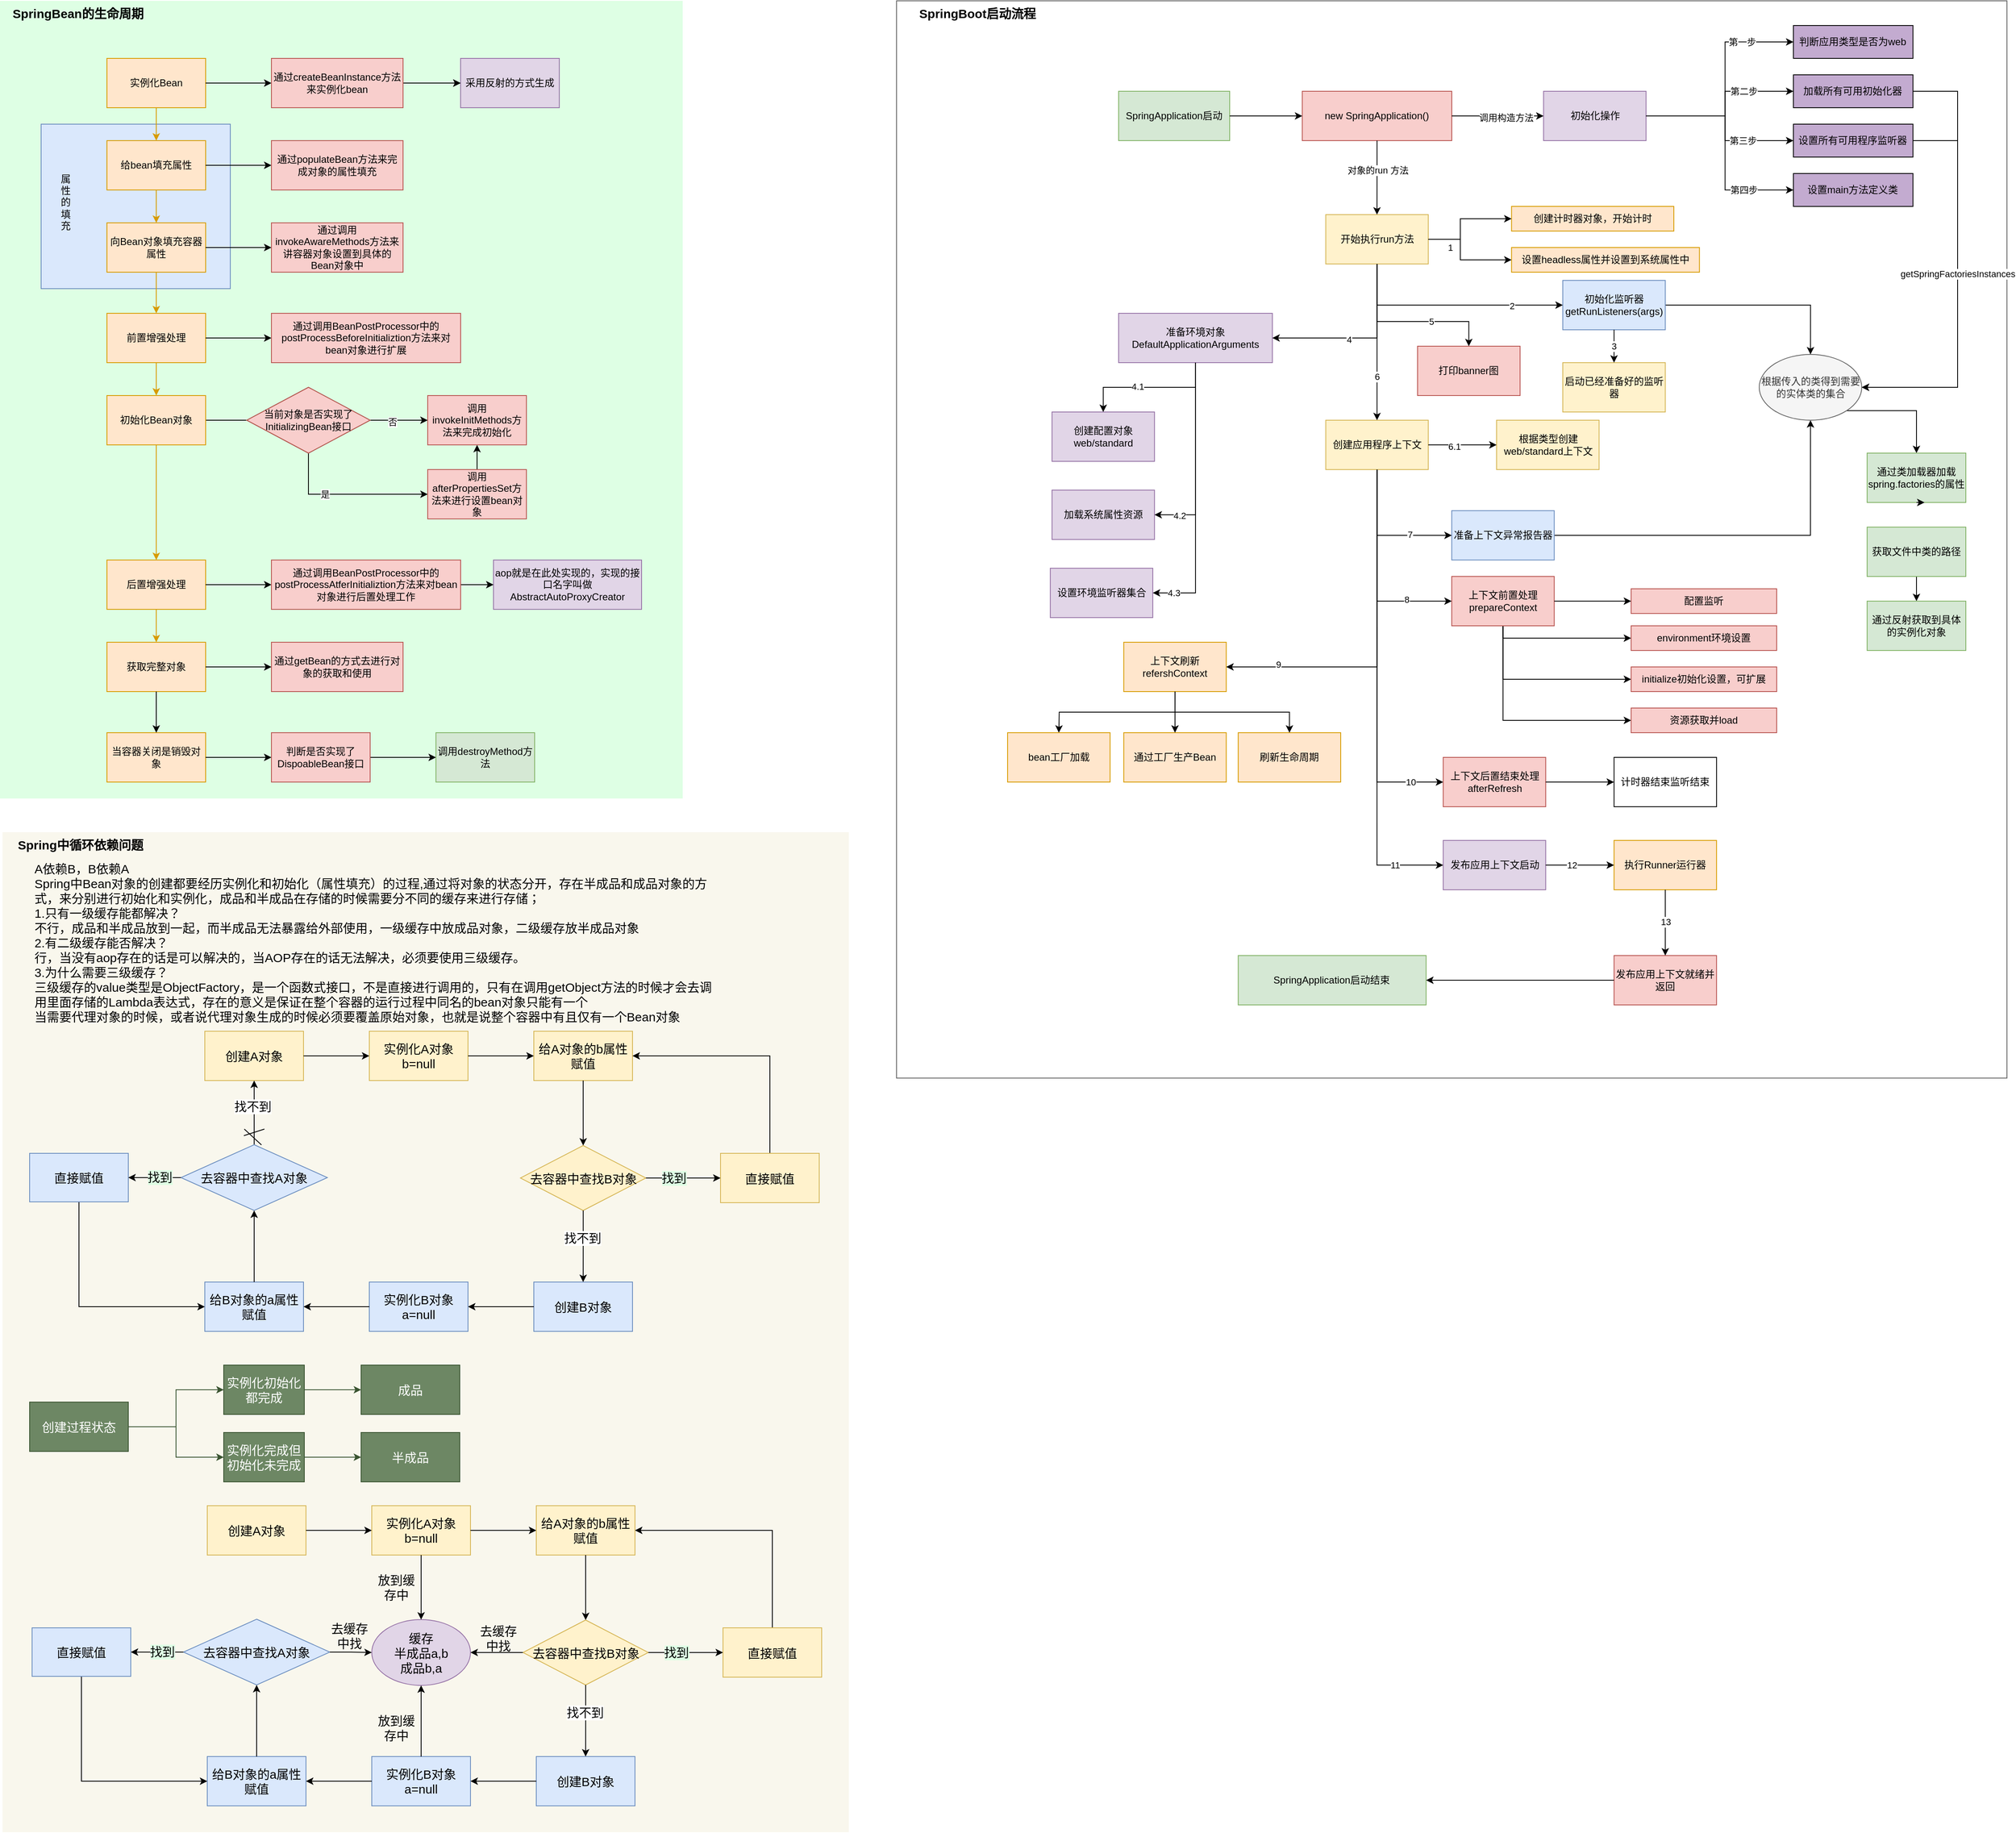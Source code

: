 <mxfile version="16.1.4" type="github">
  <diagram id="prtHgNgQTEPvFCAcTncT" name="Page-1">
    <mxGraphModel dx="2585" dy="1385" grid="1" gridSize="10" guides="1" tooltips="1" connect="1" arrows="1" fold="1" page="1" pageScale="1" pageWidth="827" pageHeight="1169" background="#FFFFFF" math="0" shadow="0">
      <root>
        <mxCell id="0" />
        <mxCell id="1" parent="0" />
        <mxCell id="M-vsIaJZoJOFEB_HzY_K-72" value="" style="group;fillColor=none;fontColor=#333333;strokeColor=#666666;" parent="1" vertex="1" connectable="0">
          <mxGeometry x="1090" width="1350" height="1310" as="geometry" />
        </mxCell>
        <mxCell id="ikXIMhRFEe6Y9AmsKK4H-1" value="SpringApplication启动" style="rounded=0;whiteSpace=wrap;html=1;fillColor=#d5e8d4;strokeColor=#82b366;" parent="M-vsIaJZoJOFEB_HzY_K-72" vertex="1">
          <mxGeometry x="270" y="110" width="135" height="60" as="geometry" />
        </mxCell>
        <mxCell id="ikXIMhRFEe6Y9AmsKK4H-2" value="new SpringApplication()" style="whiteSpace=wrap;html=1;rounded=0;fillColor=#f8cecc;strokeColor=#b85450;" parent="M-vsIaJZoJOFEB_HzY_K-72" vertex="1">
          <mxGeometry x="493.269" y="110" width="181.731" height="60" as="geometry" />
        </mxCell>
        <mxCell id="ikXIMhRFEe6Y9AmsKK4H-3" value="" style="edgeStyle=orthogonalEdgeStyle;rounded=0;orthogonalLoop=1;jettySize=auto;html=1;" parent="M-vsIaJZoJOFEB_HzY_K-72" source="ikXIMhRFEe6Y9AmsKK4H-1" target="ikXIMhRFEe6Y9AmsKK4H-2" edge="1">
          <mxGeometry relative="1" as="geometry" />
        </mxCell>
        <mxCell id="ikXIMhRFEe6Y9AmsKK4H-4" value="初始化操作" style="whiteSpace=wrap;html=1;rounded=0;fillColor=#e1d5e7;strokeColor=#9673a6;" parent="M-vsIaJZoJOFEB_HzY_K-72" vertex="1">
          <mxGeometry x="786.635" y="110" width="124.615" height="60" as="geometry" />
        </mxCell>
        <mxCell id="ikXIMhRFEe6Y9AmsKK4H-5" value="" style="edgeStyle=orthogonalEdgeStyle;rounded=0;orthogonalLoop=1;jettySize=auto;html=1;" parent="M-vsIaJZoJOFEB_HzY_K-72" source="ikXIMhRFEe6Y9AmsKK4H-2" target="ikXIMhRFEe6Y9AmsKK4H-4" edge="1">
          <mxGeometry relative="1" as="geometry">
            <Array as="points">
              <mxPoint x="726.923" y="140" />
              <mxPoint x="726.923" y="140" />
            </Array>
          </mxGeometry>
        </mxCell>
        <mxCell id="ikXIMhRFEe6Y9AmsKK4H-6" value="调用构造方法" style="edgeLabel;html=1;align=center;verticalAlign=middle;resizable=0;points=[];" parent="ikXIMhRFEe6Y9AmsKK4H-5" vertex="1" connectable="0">
          <mxGeometry x="0.172" y="-2" relative="1" as="geometry">
            <mxPoint as="offset" />
          </mxGeometry>
        </mxCell>
        <mxCell id="ikXIMhRFEe6Y9AmsKK4H-7" value="判断应用类型是否为web" style="whiteSpace=wrap;html=1;rounded=0;fillColor=#C3ABD0;" parent="M-vsIaJZoJOFEB_HzY_K-72" vertex="1">
          <mxGeometry x="1090.385" y="30" width="145.385" height="40" as="geometry" />
        </mxCell>
        <mxCell id="ikXIMhRFEe6Y9AmsKK4H-8" value="" style="edgeStyle=orthogonalEdgeStyle;rounded=0;orthogonalLoop=1;jettySize=auto;html=1;entryX=0;entryY=0.5;entryDx=0;entryDy=0;" parent="M-vsIaJZoJOFEB_HzY_K-72" source="ikXIMhRFEe6Y9AmsKK4H-4" target="ikXIMhRFEe6Y9AmsKK4H-7" edge="1">
          <mxGeometry relative="1" as="geometry">
            <Array as="points">
              <mxPoint x="1007.308" y="140" />
              <mxPoint x="1007.308" y="50" />
            </Array>
          </mxGeometry>
        </mxCell>
        <mxCell id="ikXIMhRFEe6Y9AmsKK4H-15" value="第一步" style="edgeLabel;html=1;align=center;verticalAlign=middle;resizable=0;points=[];" parent="ikXIMhRFEe6Y9AmsKK4H-8" vertex="1" connectable="0">
          <mxGeometry x="0.165" y="-1" relative="1" as="geometry">
            <mxPoint x="19" y="-29" as="offset" />
          </mxGeometry>
        </mxCell>
        <mxCell id="W5tECQ-b1DLXeLB3Z4ev-2" style="edgeStyle=orthogonalEdgeStyle;rounded=0;orthogonalLoop=1;jettySize=auto;html=1;exitX=1;exitY=0.5;exitDx=0;exitDy=0;entryX=1;entryY=0.5;entryDx=0;entryDy=0;" edge="1" parent="M-vsIaJZoJOFEB_HzY_K-72" source="ikXIMhRFEe6Y9AmsKK4H-9" target="W5tECQ-b1DLXeLB3Z4ev-1">
          <mxGeometry relative="1" as="geometry">
            <Array as="points">
              <mxPoint x="1290" y="110" />
              <mxPoint x="1290" y="470" />
            </Array>
          </mxGeometry>
        </mxCell>
        <mxCell id="ikXIMhRFEe6Y9AmsKK4H-9" value="加载所有可用初始化器" style="whiteSpace=wrap;html=1;rounded=0;fillColor=#C3ABD0;" parent="M-vsIaJZoJOFEB_HzY_K-72" vertex="1">
          <mxGeometry x="1090.385" y="90" width="145.385" height="40" as="geometry" />
        </mxCell>
        <mxCell id="ikXIMhRFEe6Y9AmsKK4H-10" value="" style="edgeStyle=orthogonalEdgeStyle;rounded=0;orthogonalLoop=1;jettySize=auto;html=1;" parent="M-vsIaJZoJOFEB_HzY_K-72" source="ikXIMhRFEe6Y9AmsKK4H-4" target="ikXIMhRFEe6Y9AmsKK4H-9" edge="1">
          <mxGeometry relative="1" as="geometry">
            <Array as="points">
              <mxPoint x="1007.308" y="140" />
              <mxPoint x="1007.308" y="110" />
            </Array>
          </mxGeometry>
        </mxCell>
        <mxCell id="ikXIMhRFEe6Y9AmsKK4H-16" value="第二步" style="edgeLabel;html=1;align=center;verticalAlign=middle;resizable=0;points=[];" parent="ikXIMhRFEe6Y9AmsKK4H-10" vertex="1" connectable="0">
          <mxGeometry x="0.443" relative="1" as="geometry">
            <mxPoint x="-3" as="offset" />
          </mxGeometry>
        </mxCell>
        <mxCell id="ikXIMhRFEe6Y9AmsKK4H-11" value="设置所有可用程序监听器" style="whiteSpace=wrap;html=1;rounded=0;fillColor=#C3ABD0;" parent="M-vsIaJZoJOFEB_HzY_K-72" vertex="1">
          <mxGeometry x="1090.385" y="150" width="145.385" height="40" as="geometry" />
        </mxCell>
        <mxCell id="ikXIMhRFEe6Y9AmsKK4H-12" value="" style="edgeStyle=orthogonalEdgeStyle;rounded=0;orthogonalLoop=1;jettySize=auto;html=1;entryX=0;entryY=0.5;entryDx=0;entryDy=0;" parent="M-vsIaJZoJOFEB_HzY_K-72" source="ikXIMhRFEe6Y9AmsKK4H-4" target="ikXIMhRFEe6Y9AmsKK4H-11" edge="1">
          <mxGeometry relative="1" as="geometry">
            <Array as="points">
              <mxPoint x="1007.308" y="140" />
              <mxPoint x="1007.308" y="170" />
            </Array>
          </mxGeometry>
        </mxCell>
        <mxCell id="ikXIMhRFEe6Y9AmsKK4H-17" value="第三步" style="edgeLabel;html=1;align=center;verticalAlign=middle;resizable=0;points=[];" parent="ikXIMhRFEe6Y9AmsKK4H-12" vertex="1" connectable="0">
          <mxGeometry x="0.61" y="3" relative="1" as="geometry">
            <mxPoint x="-21" y="3" as="offset" />
          </mxGeometry>
        </mxCell>
        <mxCell id="ikXIMhRFEe6Y9AmsKK4H-13" value="设置main方法定义类" style="whiteSpace=wrap;html=1;rounded=0;fillColor=#C3ABD0;" parent="M-vsIaJZoJOFEB_HzY_K-72" vertex="1">
          <mxGeometry x="1090.385" y="210" width="145.385" height="40" as="geometry" />
        </mxCell>
        <mxCell id="ikXIMhRFEe6Y9AmsKK4H-14" value="" style="edgeStyle=orthogonalEdgeStyle;rounded=0;orthogonalLoop=1;jettySize=auto;html=1;" parent="M-vsIaJZoJOFEB_HzY_K-72" source="ikXIMhRFEe6Y9AmsKK4H-4" target="ikXIMhRFEe6Y9AmsKK4H-13" edge="1">
          <mxGeometry relative="1" as="geometry">
            <Array as="points">
              <mxPoint x="1007.308" y="140" />
              <mxPoint x="1007.308" y="230" />
            </Array>
          </mxGeometry>
        </mxCell>
        <mxCell id="ikXIMhRFEe6Y9AmsKK4H-18" value="第四步" style="edgeLabel;html=1;align=center;verticalAlign=middle;resizable=0;points=[];" parent="ikXIMhRFEe6Y9AmsKK4H-14" vertex="1" connectable="0">
          <mxGeometry x="0.665" y="2" relative="1" as="geometry">
            <mxPoint x="-16" y="2" as="offset" />
          </mxGeometry>
        </mxCell>
        <mxCell id="ikXIMhRFEe6Y9AmsKK4H-19" value="开始执行run方法" style="whiteSpace=wrap;html=1;rounded=0;fillColor=#fff2cc;strokeColor=#d6b656;" parent="M-vsIaJZoJOFEB_HzY_K-72" vertex="1">
          <mxGeometry x="521.827" y="260" width="124.615" height="60" as="geometry" />
        </mxCell>
        <mxCell id="ikXIMhRFEe6Y9AmsKK4H-20" value="" style="edgeStyle=orthogonalEdgeStyle;rounded=0;orthogonalLoop=1;jettySize=auto;html=1;" parent="M-vsIaJZoJOFEB_HzY_K-72" source="ikXIMhRFEe6Y9AmsKK4H-2" target="ikXIMhRFEe6Y9AmsKK4H-19" edge="1">
          <mxGeometry relative="1" as="geometry" />
        </mxCell>
        <mxCell id="ikXIMhRFEe6Y9AmsKK4H-21" value="对象的run 方法" style="edgeLabel;html=1;align=center;verticalAlign=middle;resizable=0;points=[];" parent="ikXIMhRFEe6Y9AmsKK4H-20" vertex="1" connectable="0">
          <mxGeometry x="-0.211" y="1" relative="1" as="geometry">
            <mxPoint as="offset" />
          </mxGeometry>
        </mxCell>
        <mxCell id="ikXIMhRFEe6Y9AmsKK4H-22" value="设置headless属性并设置到系统属性中" style="whiteSpace=wrap;html=1;rounded=0;fillColor=#ffe6cc;strokeColor=#d79b00;" parent="M-vsIaJZoJOFEB_HzY_K-72" vertex="1">
          <mxGeometry x="747.692" y="300" width="228.462" height="30" as="geometry" />
        </mxCell>
        <mxCell id="ikXIMhRFEe6Y9AmsKK4H-23" value="" style="edgeStyle=orthogonalEdgeStyle;rounded=0;orthogonalLoop=1;jettySize=auto;html=1;entryX=0;entryY=0.5;entryDx=0;entryDy=0;" parent="M-vsIaJZoJOFEB_HzY_K-72" source="ikXIMhRFEe6Y9AmsKK4H-19" target="ikXIMhRFEe6Y9AmsKK4H-22" edge="1">
          <mxGeometry relative="1" as="geometry">
            <Array as="points">
              <mxPoint x="685.385" y="290" />
              <mxPoint x="685.385" y="315" />
            </Array>
          </mxGeometry>
        </mxCell>
        <mxCell id="M-vsIaJZoJOFEB_HzY_K-1" value="1" style="edgeLabel;html=1;align=center;verticalAlign=middle;resizable=0;points=[];" parent="ikXIMhRFEe6Y9AmsKK4H-23" vertex="1" connectable="0">
          <mxGeometry x="0.31" relative="1" as="geometry">
            <mxPoint x="-31" y="-15" as="offset" />
          </mxGeometry>
        </mxCell>
        <mxCell id="ikXIMhRFEe6Y9AmsKK4H-25" value="创建计时器对象，开始计时" style="whiteSpace=wrap;html=1;rounded=0;fillColor=#ffe6cc;strokeColor=#d79b00;" parent="M-vsIaJZoJOFEB_HzY_K-72" vertex="1">
          <mxGeometry x="747.692" y="250" width="197.308" height="30" as="geometry" />
        </mxCell>
        <mxCell id="ikXIMhRFEe6Y9AmsKK4H-26" value="" style="edgeStyle=orthogonalEdgeStyle;rounded=0;orthogonalLoop=1;jettySize=auto;html=1;entryX=0;entryY=0.5;entryDx=0;entryDy=0;exitX=1;exitY=0.5;exitDx=0;exitDy=0;" parent="M-vsIaJZoJOFEB_HzY_K-72" source="ikXIMhRFEe6Y9AmsKK4H-19" target="ikXIMhRFEe6Y9AmsKK4H-25" edge="1">
          <mxGeometry relative="1" as="geometry">
            <Array as="points">
              <mxPoint x="685.385" y="290" />
              <mxPoint x="685.385" y="265" />
            </Array>
          </mxGeometry>
        </mxCell>
        <mxCell id="W5tECQ-b1DLXeLB3Z4ev-5" style="edgeStyle=orthogonalEdgeStyle;rounded=0;orthogonalLoop=1;jettySize=auto;html=1;exitX=1;exitY=0.5;exitDx=0;exitDy=0;entryX=0.5;entryY=0;entryDx=0;entryDy=0;" edge="1" parent="M-vsIaJZoJOFEB_HzY_K-72" source="M-vsIaJZoJOFEB_HzY_K-2" target="W5tECQ-b1DLXeLB3Z4ev-1">
          <mxGeometry relative="1" as="geometry" />
        </mxCell>
        <mxCell id="M-vsIaJZoJOFEB_HzY_K-2" value="初始化监听器&lt;br&gt;getRunListeners(args)" style="whiteSpace=wrap;html=1;rounded=0;fillColor=#dae8fc;strokeColor=#6c8ebf;" parent="M-vsIaJZoJOFEB_HzY_K-72" vertex="1">
          <mxGeometry x="810.0" y="340" width="124.615" height="60" as="geometry" />
        </mxCell>
        <mxCell id="M-vsIaJZoJOFEB_HzY_K-3" value="" style="edgeStyle=orthogonalEdgeStyle;rounded=0;orthogonalLoop=1;jettySize=auto;html=1;" parent="M-vsIaJZoJOFEB_HzY_K-72" source="ikXIMhRFEe6Y9AmsKK4H-19" target="M-vsIaJZoJOFEB_HzY_K-2" edge="1">
          <mxGeometry relative="1" as="geometry">
            <Array as="points">
              <mxPoint x="584.654" y="370" />
            </Array>
          </mxGeometry>
        </mxCell>
        <mxCell id="M-vsIaJZoJOFEB_HzY_K-4" value="2" style="edgeLabel;html=1;align=center;verticalAlign=middle;resizable=0;points=[];" parent="M-vsIaJZoJOFEB_HzY_K-3" vertex="1" connectable="0">
          <mxGeometry x="0.547" y="-1" relative="1" as="geometry">
            <mxPoint as="offset" />
          </mxGeometry>
        </mxCell>
        <mxCell id="M-vsIaJZoJOFEB_HzY_K-5" value="启动已经准备好的监听器" style="whiteSpace=wrap;html=1;rounded=0;fillColor=#fff2cc;strokeColor=#d6b656;" parent="M-vsIaJZoJOFEB_HzY_K-72" vertex="1">
          <mxGeometry x="810.0" y="440" width="124.615" height="60" as="geometry" />
        </mxCell>
        <mxCell id="M-vsIaJZoJOFEB_HzY_K-6" value="3" style="edgeStyle=orthogonalEdgeStyle;rounded=0;orthogonalLoop=1;jettySize=auto;html=1;" parent="M-vsIaJZoJOFEB_HzY_K-72" source="M-vsIaJZoJOFEB_HzY_K-2" target="M-vsIaJZoJOFEB_HzY_K-5" edge="1">
          <mxGeometry relative="1" as="geometry" />
        </mxCell>
        <mxCell id="M-vsIaJZoJOFEB_HzY_K-7" value="准备环境对象&lt;br&gt;DefaultApplicationArguments" style="whiteSpace=wrap;html=1;rounded=0;fillColor=#e1d5e7;strokeColor=#9673a6;" parent="M-vsIaJZoJOFEB_HzY_K-72" vertex="1">
          <mxGeometry x="270" y="380" width="186.923" height="60" as="geometry" />
        </mxCell>
        <mxCell id="M-vsIaJZoJOFEB_HzY_K-8" value="" style="edgeStyle=orthogonalEdgeStyle;rounded=0;orthogonalLoop=1;jettySize=auto;html=1;" parent="M-vsIaJZoJOFEB_HzY_K-72" source="ikXIMhRFEe6Y9AmsKK4H-19" target="M-vsIaJZoJOFEB_HzY_K-7" edge="1">
          <mxGeometry relative="1" as="geometry">
            <Array as="points">
              <mxPoint x="584.654" y="410" />
            </Array>
          </mxGeometry>
        </mxCell>
        <mxCell id="M-vsIaJZoJOFEB_HzY_K-9" value="4" style="edgeLabel;html=1;align=center;verticalAlign=middle;resizable=0;points=[];" parent="M-vsIaJZoJOFEB_HzY_K-8" vertex="1" connectable="0">
          <mxGeometry x="0.144" y="2" relative="1" as="geometry">
            <mxPoint as="offset" />
          </mxGeometry>
        </mxCell>
        <mxCell id="M-vsIaJZoJOFEB_HzY_K-10" value="打印banner图" style="whiteSpace=wrap;html=1;rounded=0;fillColor=#f8cecc;strokeColor=#b85450;" parent="M-vsIaJZoJOFEB_HzY_K-72" vertex="1">
          <mxGeometry x="633.462" y="420" width="124.615" height="60" as="geometry" />
        </mxCell>
        <mxCell id="M-vsIaJZoJOFEB_HzY_K-11" value="" style="edgeStyle=orthogonalEdgeStyle;rounded=0;orthogonalLoop=1;jettySize=auto;html=1;" parent="M-vsIaJZoJOFEB_HzY_K-72" source="ikXIMhRFEe6Y9AmsKK4H-19" target="M-vsIaJZoJOFEB_HzY_K-10" edge="1">
          <mxGeometry relative="1" as="geometry">
            <Array as="points">
              <mxPoint x="584.654" y="390" />
              <mxPoint x="695.769" y="390" />
            </Array>
          </mxGeometry>
        </mxCell>
        <mxCell id="M-vsIaJZoJOFEB_HzY_K-12" value="5" style="edgeLabel;html=1;align=center;verticalAlign=middle;resizable=0;points=[];" parent="M-vsIaJZoJOFEB_HzY_K-11" vertex="1" connectable="0">
          <mxGeometry x="0.285" relative="1" as="geometry">
            <mxPoint as="offset" />
          </mxGeometry>
        </mxCell>
        <mxCell id="M-vsIaJZoJOFEB_HzY_K-13" value="创建应用程序上下文" style="whiteSpace=wrap;html=1;rounded=0;fillColor=#fff2cc;strokeColor=#d6b656;" parent="M-vsIaJZoJOFEB_HzY_K-72" vertex="1">
          <mxGeometry x="521.827" y="510" width="124.615" height="60" as="geometry" />
        </mxCell>
        <mxCell id="M-vsIaJZoJOFEB_HzY_K-14" value="" style="edgeStyle=orthogonalEdgeStyle;rounded=0;orthogonalLoop=1;jettySize=auto;html=1;" parent="M-vsIaJZoJOFEB_HzY_K-72" source="ikXIMhRFEe6Y9AmsKK4H-19" target="M-vsIaJZoJOFEB_HzY_K-13" edge="1">
          <mxGeometry relative="1" as="geometry" />
        </mxCell>
        <mxCell id="M-vsIaJZoJOFEB_HzY_K-15" value="6" style="edgeLabel;html=1;align=center;verticalAlign=middle;resizable=0;points=[];" parent="M-vsIaJZoJOFEB_HzY_K-14" vertex="1" connectable="0">
          <mxGeometry x="0.319" y="2" relative="1" as="geometry">
            <mxPoint x="-2" y="11" as="offset" />
          </mxGeometry>
        </mxCell>
        <mxCell id="M-vsIaJZoJOFEB_HzY_K-16" value="根据类型创建&lt;br&gt;web/standard上下文" style="whiteSpace=wrap;html=1;rounded=0;fillColor=#fff2cc;strokeColor=#d6b656;" parent="M-vsIaJZoJOFEB_HzY_K-72" vertex="1">
          <mxGeometry x="729.519" y="510" width="124.615" height="60" as="geometry" />
        </mxCell>
        <mxCell id="M-vsIaJZoJOFEB_HzY_K-17" value="" style="edgeStyle=orthogonalEdgeStyle;rounded=0;orthogonalLoop=1;jettySize=auto;html=1;" parent="M-vsIaJZoJOFEB_HzY_K-72" source="M-vsIaJZoJOFEB_HzY_K-13" target="M-vsIaJZoJOFEB_HzY_K-16" edge="1">
          <mxGeometry relative="1" as="geometry" />
        </mxCell>
        <mxCell id="M-vsIaJZoJOFEB_HzY_K-18" value="6.1" style="edgeLabel;html=1;align=center;verticalAlign=middle;resizable=0;points=[];" parent="M-vsIaJZoJOFEB_HzY_K-17" vertex="1" connectable="0">
          <mxGeometry x="-0.247" y="-2" relative="1" as="geometry">
            <mxPoint as="offset" />
          </mxGeometry>
        </mxCell>
        <mxCell id="M-vsIaJZoJOFEB_HzY_K-19" value="创建配置对象&lt;br&gt;web/standard" style="whiteSpace=wrap;html=1;rounded=0;fillColor=#e1d5e7;strokeColor=#9673a6;" parent="M-vsIaJZoJOFEB_HzY_K-72" vertex="1">
          <mxGeometry x="189.0" y="500" width="124.615" height="60" as="geometry" />
        </mxCell>
        <mxCell id="M-vsIaJZoJOFEB_HzY_K-20" value="" style="edgeStyle=orthogonalEdgeStyle;rounded=0;orthogonalLoop=1;jettySize=auto;html=1;" parent="M-vsIaJZoJOFEB_HzY_K-72" source="M-vsIaJZoJOFEB_HzY_K-7" target="M-vsIaJZoJOFEB_HzY_K-19" edge="1">
          <mxGeometry relative="1" as="geometry" />
        </mxCell>
        <mxCell id="M-vsIaJZoJOFEB_HzY_K-21" value="4.1" style="edgeLabel;html=1;align=center;verticalAlign=middle;resizable=0;points=[];" parent="M-vsIaJZoJOFEB_HzY_K-20" vertex="1" connectable="0">
          <mxGeometry x="0.176" y="-1" relative="1" as="geometry">
            <mxPoint as="offset" />
          </mxGeometry>
        </mxCell>
        <mxCell id="M-vsIaJZoJOFEB_HzY_K-22" value="加载系统属性资源" style="whiteSpace=wrap;html=1;rounded=0;fillColor=#e1d5e7;strokeColor=#9673a6;" parent="M-vsIaJZoJOFEB_HzY_K-72" vertex="1">
          <mxGeometry x="189.0" y="595" width="124.615" height="60" as="geometry" />
        </mxCell>
        <mxCell id="M-vsIaJZoJOFEB_HzY_K-23" value="" style="edgeStyle=orthogonalEdgeStyle;rounded=0;orthogonalLoop=1;jettySize=auto;html=1;" parent="M-vsIaJZoJOFEB_HzY_K-72" source="M-vsIaJZoJOFEB_HzY_K-7" target="M-vsIaJZoJOFEB_HzY_K-22" edge="1">
          <mxGeometry relative="1" as="geometry">
            <Array as="points">
              <mxPoint x="363.462" y="625" />
            </Array>
          </mxGeometry>
        </mxCell>
        <mxCell id="M-vsIaJZoJOFEB_HzY_K-24" value="4.2" style="edgeLabel;html=1;align=center;verticalAlign=middle;resizable=0;points=[];" parent="M-vsIaJZoJOFEB_HzY_K-23" vertex="1" connectable="0">
          <mxGeometry x="0.291" y="2" relative="1" as="geometry">
            <mxPoint x="-22" y="34" as="offset" />
          </mxGeometry>
        </mxCell>
        <mxCell id="M-vsIaJZoJOFEB_HzY_K-25" value="设置环境监听器集合" style="whiteSpace=wrap;html=1;rounded=0;fillColor=#e1d5e7;strokeColor=#9673a6;" parent="M-vsIaJZoJOFEB_HzY_K-72" vertex="1">
          <mxGeometry x="186.923" y="690" width="124.615" height="60" as="geometry" />
        </mxCell>
        <mxCell id="M-vsIaJZoJOFEB_HzY_K-26" value="" style="edgeStyle=orthogonalEdgeStyle;rounded=0;orthogonalLoop=1;jettySize=auto;html=1;" parent="M-vsIaJZoJOFEB_HzY_K-72" source="M-vsIaJZoJOFEB_HzY_K-7" target="M-vsIaJZoJOFEB_HzY_K-25" edge="1">
          <mxGeometry relative="1" as="geometry">
            <Array as="points">
              <mxPoint x="363.462" y="720" />
            </Array>
          </mxGeometry>
        </mxCell>
        <mxCell id="M-vsIaJZoJOFEB_HzY_K-27" value="4.3" style="edgeLabel;html=1;align=center;verticalAlign=middle;resizable=0;points=[];" parent="M-vsIaJZoJOFEB_HzY_K-26" vertex="1" connectable="0">
          <mxGeometry x="0.78" y="1" relative="1" as="geometry">
            <mxPoint x="-11" y="-1" as="offset" />
          </mxGeometry>
        </mxCell>
        <mxCell id="W5tECQ-b1DLXeLB3Z4ev-6" style="edgeStyle=orthogonalEdgeStyle;rounded=0;orthogonalLoop=1;jettySize=auto;html=1;exitX=1;exitY=0.5;exitDx=0;exitDy=0;" edge="1" parent="M-vsIaJZoJOFEB_HzY_K-72" source="M-vsIaJZoJOFEB_HzY_K-28" target="W5tECQ-b1DLXeLB3Z4ev-1">
          <mxGeometry relative="1" as="geometry" />
        </mxCell>
        <mxCell id="M-vsIaJZoJOFEB_HzY_K-28" value="准备上下文异常报告器" style="whiteSpace=wrap;html=1;rounded=0;fillColor=#dae8fc;strokeColor=#6c8ebf;" parent="M-vsIaJZoJOFEB_HzY_K-72" vertex="1">
          <mxGeometry x="675" y="620" width="124.615" height="60" as="geometry" />
        </mxCell>
        <mxCell id="M-vsIaJZoJOFEB_HzY_K-29" value="" style="edgeStyle=orthogonalEdgeStyle;rounded=0;orthogonalLoop=1;jettySize=auto;html=1;" parent="M-vsIaJZoJOFEB_HzY_K-72" source="M-vsIaJZoJOFEB_HzY_K-13" target="M-vsIaJZoJOFEB_HzY_K-28" edge="1">
          <mxGeometry relative="1" as="geometry">
            <Array as="points">
              <mxPoint x="584.654" y="650" />
            </Array>
          </mxGeometry>
        </mxCell>
        <mxCell id="M-vsIaJZoJOFEB_HzY_K-30" value="7" style="edgeLabel;html=1;align=center;verticalAlign=middle;resizable=0;points=[];" parent="M-vsIaJZoJOFEB_HzY_K-29" vertex="1" connectable="0">
          <mxGeometry x="0.405" y="1" relative="1" as="geometry">
            <mxPoint as="offset" />
          </mxGeometry>
        </mxCell>
        <mxCell id="W5tECQ-b1DLXeLB3Z4ev-114" style="edgeStyle=orthogonalEdgeStyle;rounded=0;orthogonalLoop=1;jettySize=auto;html=1;exitX=0.5;exitY=1;exitDx=0;exitDy=0;entryX=0;entryY=0.5;entryDx=0;entryDy=0;" edge="1" parent="M-vsIaJZoJOFEB_HzY_K-72" source="M-vsIaJZoJOFEB_HzY_K-31" target="M-vsIaJZoJOFEB_HzY_K-36">
          <mxGeometry relative="1" as="geometry">
            <Array as="points">
              <mxPoint x="737" y="775" />
            </Array>
          </mxGeometry>
        </mxCell>
        <mxCell id="W5tECQ-b1DLXeLB3Z4ev-115" style="edgeStyle=orthogonalEdgeStyle;rounded=0;orthogonalLoop=1;jettySize=auto;html=1;exitX=0.5;exitY=1;exitDx=0;exitDy=0;entryX=0;entryY=0.5;entryDx=0;entryDy=0;" edge="1" parent="M-vsIaJZoJOFEB_HzY_K-72" source="M-vsIaJZoJOFEB_HzY_K-31" target="M-vsIaJZoJOFEB_HzY_K-38">
          <mxGeometry relative="1" as="geometry" />
        </mxCell>
        <mxCell id="W5tECQ-b1DLXeLB3Z4ev-116" style="edgeStyle=orthogonalEdgeStyle;rounded=0;orthogonalLoop=1;jettySize=auto;html=1;exitX=0.5;exitY=1;exitDx=0;exitDy=0;entryX=0;entryY=0.5;entryDx=0;entryDy=0;" edge="1" parent="M-vsIaJZoJOFEB_HzY_K-72" source="M-vsIaJZoJOFEB_HzY_K-31" target="M-vsIaJZoJOFEB_HzY_K-39">
          <mxGeometry relative="1" as="geometry" />
        </mxCell>
        <mxCell id="M-vsIaJZoJOFEB_HzY_K-31" value="上下文前置处理&lt;br&gt;prepareContext" style="whiteSpace=wrap;html=1;rounded=0;fillColor=#f8cecc;strokeColor=#b85450;" parent="M-vsIaJZoJOFEB_HzY_K-72" vertex="1">
          <mxGeometry x="674.995" y="700" width="124.615" height="60" as="geometry" />
        </mxCell>
        <mxCell id="M-vsIaJZoJOFEB_HzY_K-32" style="edgeStyle=orthogonalEdgeStyle;rounded=0;orthogonalLoop=1;jettySize=auto;html=1;exitX=0.5;exitY=1;exitDx=0;exitDy=0;entryX=0;entryY=0.5;entryDx=0;entryDy=0;" parent="M-vsIaJZoJOFEB_HzY_K-72" source="M-vsIaJZoJOFEB_HzY_K-13" target="M-vsIaJZoJOFEB_HzY_K-31" edge="1">
          <mxGeometry relative="1" as="geometry" />
        </mxCell>
        <mxCell id="M-vsIaJZoJOFEB_HzY_K-33" value="8" style="edgeLabel;html=1;align=center;verticalAlign=middle;resizable=0;points=[];" parent="M-vsIaJZoJOFEB_HzY_K-32" vertex="1" connectable="0">
          <mxGeometry x="0.549" y="2" relative="1" as="geometry">
            <mxPoint x="1" as="offset" />
          </mxGeometry>
        </mxCell>
        <mxCell id="M-vsIaJZoJOFEB_HzY_K-34" value="配置监听" style="whiteSpace=wrap;html=1;rounded=0;fillColor=#f8cecc;strokeColor=#b85450;" parent="M-vsIaJZoJOFEB_HzY_K-72" vertex="1">
          <mxGeometry x="893.07" y="715" width="176.93" height="30" as="geometry" />
        </mxCell>
        <mxCell id="M-vsIaJZoJOFEB_HzY_K-35" style="edgeStyle=orthogonalEdgeStyle;rounded=0;orthogonalLoop=1;jettySize=auto;html=1;exitX=1;exitY=0.5;exitDx=0;exitDy=0;entryX=0;entryY=0.5;entryDx=0;entryDy=0;" parent="M-vsIaJZoJOFEB_HzY_K-72" source="M-vsIaJZoJOFEB_HzY_K-31" target="M-vsIaJZoJOFEB_HzY_K-34" edge="1">
          <mxGeometry relative="1" as="geometry" />
        </mxCell>
        <mxCell id="M-vsIaJZoJOFEB_HzY_K-36" value="environment环境设置" style="rounded=0;whiteSpace=wrap;html=1;fillColor=#f8cecc;strokeColor=#b85450;" parent="M-vsIaJZoJOFEB_HzY_K-72" vertex="1">
          <mxGeometry x="893.08" y="760" width="176.92" height="30" as="geometry" />
        </mxCell>
        <mxCell id="M-vsIaJZoJOFEB_HzY_K-39" value="资源获取并load" style="rounded=0;whiteSpace=wrap;html=1;fillColor=#f8cecc;strokeColor=#b85450;" parent="M-vsIaJZoJOFEB_HzY_K-72" vertex="1">
          <mxGeometry x="893.08" y="860" width="176.92" height="30" as="geometry" />
        </mxCell>
        <mxCell id="M-vsIaJZoJOFEB_HzY_K-51" style="edgeStyle=orthogonalEdgeStyle;rounded=0;orthogonalLoop=1;jettySize=auto;html=1;exitX=0.5;exitY=1;exitDx=0;exitDy=0;entryX=0.5;entryY=0;entryDx=0;entryDy=0;" parent="M-vsIaJZoJOFEB_HzY_K-72" source="M-vsIaJZoJOFEB_HzY_K-43" edge="1">
          <mxGeometry relative="1" as="geometry">
            <mxPoint x="197.308" y="890" as="targetPoint" />
          </mxGeometry>
        </mxCell>
        <mxCell id="M-vsIaJZoJOFEB_HzY_K-43" value="上下文刷新&lt;br&gt;refershContext" style="rounded=0;whiteSpace=wrap;html=1;fillColor=#ffe6cc;strokeColor=#d79b00;" parent="M-vsIaJZoJOFEB_HzY_K-72" vertex="1">
          <mxGeometry x="276.231" y="780" width="124.615" height="60" as="geometry" />
        </mxCell>
        <mxCell id="M-vsIaJZoJOFEB_HzY_K-44" style="edgeStyle=orthogonalEdgeStyle;rounded=0;orthogonalLoop=1;jettySize=auto;html=1;exitX=0.5;exitY=1;exitDx=0;exitDy=0;entryX=1;entryY=0.5;entryDx=0;entryDy=0;" parent="M-vsIaJZoJOFEB_HzY_K-72" source="M-vsIaJZoJOFEB_HzY_K-13" target="M-vsIaJZoJOFEB_HzY_K-43" edge="1">
          <mxGeometry relative="1" as="geometry" />
        </mxCell>
        <mxCell id="M-vsIaJZoJOFEB_HzY_K-45" value="9" style="edgeLabel;html=1;align=center;verticalAlign=middle;resizable=0;points=[];" parent="M-vsIaJZoJOFEB_HzY_K-44" vertex="1" connectable="0">
          <mxGeometry x="0.707" y="-3" relative="1" as="geometry">
            <mxPoint x="1" as="offset" />
          </mxGeometry>
        </mxCell>
        <mxCell id="M-vsIaJZoJOFEB_HzY_K-46" value="刷新生命周期" style="rounded=0;whiteSpace=wrap;html=1;fillColor=#ffe6cc;strokeColor=#d79b00;" parent="M-vsIaJZoJOFEB_HzY_K-72" vertex="1">
          <mxGeometry x="415.385" y="890" width="124.615" height="60" as="geometry" />
        </mxCell>
        <mxCell id="M-vsIaJZoJOFEB_HzY_K-50" style="edgeStyle=orthogonalEdgeStyle;rounded=0;orthogonalLoop=1;jettySize=auto;html=1;exitX=0.5;exitY=1;exitDx=0;exitDy=0;entryX=0.5;entryY=0;entryDx=0;entryDy=0;" parent="M-vsIaJZoJOFEB_HzY_K-72" source="M-vsIaJZoJOFEB_HzY_K-43" target="M-vsIaJZoJOFEB_HzY_K-46" edge="1">
          <mxGeometry relative="1" as="geometry" />
        </mxCell>
        <mxCell id="M-vsIaJZoJOFEB_HzY_K-47" value="通过工厂生产Bean" style="rounded=0;whiteSpace=wrap;html=1;fillColor=#ffe6cc;strokeColor=#d79b00;" parent="M-vsIaJZoJOFEB_HzY_K-72" vertex="1">
          <mxGeometry x="276.231" y="890" width="124.615" height="60" as="geometry" />
        </mxCell>
        <mxCell id="M-vsIaJZoJOFEB_HzY_K-49" value="" style="edgeStyle=orthogonalEdgeStyle;rounded=0;orthogonalLoop=1;jettySize=auto;html=1;" parent="M-vsIaJZoJOFEB_HzY_K-72" source="M-vsIaJZoJOFEB_HzY_K-43" target="M-vsIaJZoJOFEB_HzY_K-47" edge="1">
          <mxGeometry relative="1" as="geometry" />
        </mxCell>
        <mxCell id="M-vsIaJZoJOFEB_HzY_K-48" value="bean工厂加载" style="rounded=0;whiteSpace=wrap;html=1;fillColor=#ffe6cc;strokeColor=#d79b00;" parent="M-vsIaJZoJOFEB_HzY_K-72" vertex="1">
          <mxGeometry x="135" y="890" width="124.615" height="60" as="geometry" />
        </mxCell>
        <mxCell id="M-vsIaJZoJOFEB_HzY_K-52" value="上下文后置结束处理afterRefresh" style="rounded=0;whiteSpace=wrap;html=1;fillColor=#f8cecc;strokeColor=#b85450;" parent="M-vsIaJZoJOFEB_HzY_K-72" vertex="1">
          <mxGeometry x="664.615" y="920" width="124.615" height="60" as="geometry" />
        </mxCell>
        <mxCell id="M-vsIaJZoJOFEB_HzY_K-55" style="edgeStyle=orthogonalEdgeStyle;rounded=0;orthogonalLoop=1;jettySize=auto;html=1;exitX=0.5;exitY=1;exitDx=0;exitDy=0;entryX=0;entryY=0.5;entryDx=0;entryDy=0;" parent="M-vsIaJZoJOFEB_HzY_K-72" source="M-vsIaJZoJOFEB_HzY_K-13" target="M-vsIaJZoJOFEB_HzY_K-52" edge="1">
          <mxGeometry relative="1" as="geometry" />
        </mxCell>
        <mxCell id="M-vsIaJZoJOFEB_HzY_K-56" value="10" style="edgeLabel;html=1;align=center;verticalAlign=middle;resizable=0;points=[];" parent="M-vsIaJZoJOFEB_HzY_K-55" vertex="1" connectable="0">
          <mxGeometry x="0.778" y="-4" relative="1" as="geometry">
            <mxPoint x="11" y="-4" as="offset" />
          </mxGeometry>
        </mxCell>
        <mxCell id="M-vsIaJZoJOFEB_HzY_K-53" value="计时器结束监听结束" style="whiteSpace=wrap;html=1;rounded=0;" parent="M-vsIaJZoJOFEB_HzY_K-72" vertex="1">
          <mxGeometry x="872.308" y="920" width="124.615" height="60" as="geometry" />
        </mxCell>
        <mxCell id="M-vsIaJZoJOFEB_HzY_K-54" value="" style="edgeStyle=orthogonalEdgeStyle;rounded=0;orthogonalLoop=1;jettySize=auto;html=1;" parent="M-vsIaJZoJOFEB_HzY_K-72" source="M-vsIaJZoJOFEB_HzY_K-52" target="M-vsIaJZoJOFEB_HzY_K-53" edge="1">
          <mxGeometry relative="1" as="geometry" />
        </mxCell>
        <mxCell id="M-vsIaJZoJOFEB_HzY_K-57" value="发布应用上下文启动" style="rounded=0;whiteSpace=wrap;html=1;fillColor=#e1d5e7;strokeColor=#9673a6;" parent="M-vsIaJZoJOFEB_HzY_K-72" vertex="1">
          <mxGeometry x="664.615" y="1021" width="124.615" height="60" as="geometry" />
        </mxCell>
        <mxCell id="M-vsIaJZoJOFEB_HzY_K-58" style="edgeStyle=orthogonalEdgeStyle;rounded=0;orthogonalLoop=1;jettySize=auto;html=1;exitX=0.5;exitY=1;exitDx=0;exitDy=0;entryX=0;entryY=0.5;entryDx=0;entryDy=0;" parent="M-vsIaJZoJOFEB_HzY_K-72" source="M-vsIaJZoJOFEB_HzY_K-13" target="M-vsIaJZoJOFEB_HzY_K-57" edge="1">
          <mxGeometry relative="1" as="geometry" />
        </mxCell>
        <mxCell id="M-vsIaJZoJOFEB_HzY_K-65" value="11" style="edgeLabel;html=1;align=center;verticalAlign=middle;resizable=0;points=[];" parent="M-vsIaJZoJOFEB_HzY_K-58" vertex="1" connectable="0">
          <mxGeometry x="0.873" y="-1" relative="1" as="geometry">
            <mxPoint x="-23" y="-1" as="offset" />
          </mxGeometry>
        </mxCell>
        <mxCell id="M-vsIaJZoJOFEB_HzY_K-59" value="执行Runner运行器" style="whiteSpace=wrap;html=1;rounded=0;fillColor=#ffe6cc;strokeColor=#d79b00;" parent="M-vsIaJZoJOFEB_HzY_K-72" vertex="1">
          <mxGeometry x="872.307" y="1021" width="124.615" height="60" as="geometry" />
        </mxCell>
        <mxCell id="M-vsIaJZoJOFEB_HzY_K-60" value="" style="edgeStyle=orthogonalEdgeStyle;rounded=0;orthogonalLoop=1;jettySize=auto;html=1;" parent="M-vsIaJZoJOFEB_HzY_K-72" source="M-vsIaJZoJOFEB_HzY_K-57" target="M-vsIaJZoJOFEB_HzY_K-59" edge="1">
          <mxGeometry relative="1" as="geometry" />
        </mxCell>
        <mxCell id="M-vsIaJZoJOFEB_HzY_K-66" value="12" style="edgeLabel;html=1;align=center;verticalAlign=middle;resizable=0;points=[];" parent="M-vsIaJZoJOFEB_HzY_K-60" vertex="1" connectable="0">
          <mxGeometry x="-0.242" relative="1" as="geometry">
            <mxPoint as="offset" />
          </mxGeometry>
        </mxCell>
        <mxCell id="M-vsIaJZoJOFEB_HzY_K-61" value="发布应用上下文就绪并返回" style="whiteSpace=wrap;html=1;rounded=0;fillColor=#f8cecc;strokeColor=#b85450;" parent="M-vsIaJZoJOFEB_HzY_K-72" vertex="1">
          <mxGeometry x="872.307" y="1161" width="124.615" height="60" as="geometry" />
        </mxCell>
        <mxCell id="M-vsIaJZoJOFEB_HzY_K-62" value="" style="edgeStyle=orthogonalEdgeStyle;rounded=0;orthogonalLoop=1;jettySize=auto;html=1;" parent="M-vsIaJZoJOFEB_HzY_K-72" source="M-vsIaJZoJOFEB_HzY_K-59" target="M-vsIaJZoJOFEB_HzY_K-61" edge="1">
          <mxGeometry relative="1" as="geometry" />
        </mxCell>
        <mxCell id="M-vsIaJZoJOFEB_HzY_K-67" value="13" style="edgeLabel;html=1;align=center;verticalAlign=middle;resizable=0;points=[];" parent="M-vsIaJZoJOFEB_HzY_K-62" vertex="1" connectable="0">
          <mxGeometry x="0.225" y="1" relative="1" as="geometry">
            <mxPoint x="-1" y="-10" as="offset" />
          </mxGeometry>
        </mxCell>
        <mxCell id="M-vsIaJZoJOFEB_HzY_K-63" value="SpringApplication启动结束" style="whiteSpace=wrap;html=1;rounded=0;fillColor=#d5e8d4;strokeColor=#82b366;" parent="M-vsIaJZoJOFEB_HzY_K-72" vertex="1">
          <mxGeometry x="415.385" y="1161" width="228.462" height="60" as="geometry" />
        </mxCell>
        <mxCell id="M-vsIaJZoJOFEB_HzY_K-64" value="" style="edgeStyle=orthogonalEdgeStyle;rounded=0;orthogonalLoop=1;jettySize=auto;html=1;" parent="M-vsIaJZoJOFEB_HzY_K-72" source="M-vsIaJZoJOFEB_HzY_K-61" target="M-vsIaJZoJOFEB_HzY_K-63" edge="1">
          <mxGeometry relative="1" as="geometry" />
        </mxCell>
        <mxCell id="M-vsIaJZoJOFEB_HzY_K-71" value="SpringBoot启动流程" style="text;html=1;strokeColor=none;fillColor=none;align=center;verticalAlign=middle;whiteSpace=wrap;rounded=0;fontStyle=1;fontSize=15;" parent="M-vsIaJZoJOFEB_HzY_K-72" vertex="1">
          <mxGeometry width="197.308" height="30" as="geometry" />
        </mxCell>
        <mxCell id="W5tECQ-b1DLXeLB3Z4ev-110" style="edgeStyle=orthogonalEdgeStyle;rounded=0;orthogonalLoop=1;jettySize=auto;html=1;exitX=1;exitY=1;exitDx=0;exitDy=0;entryX=0.5;entryY=0;entryDx=0;entryDy=0;" edge="1" parent="M-vsIaJZoJOFEB_HzY_K-72" source="W5tECQ-b1DLXeLB3Z4ev-1" target="W5tECQ-b1DLXeLB3Z4ev-7">
          <mxGeometry relative="1" as="geometry" />
        </mxCell>
        <mxCell id="W5tECQ-b1DLXeLB3Z4ev-1" value="根据传入的类得到需要的实体类的集合" style="ellipse;whiteSpace=wrap;html=1;fillColor=#f5f5f5;fontColor=#333333;strokeColor=#666666;" vertex="1" parent="M-vsIaJZoJOFEB_HzY_K-72">
          <mxGeometry x="1048.846" y="430" width="124.615" height="80" as="geometry" />
        </mxCell>
        <mxCell id="W5tECQ-b1DLXeLB3Z4ev-3" style="edgeStyle=orthogonalEdgeStyle;rounded=0;orthogonalLoop=1;jettySize=auto;html=1;exitX=1;exitY=0.5;exitDx=0;exitDy=0;entryX=1;entryY=0.5;entryDx=0;entryDy=0;" edge="1" parent="M-vsIaJZoJOFEB_HzY_K-72" source="ikXIMhRFEe6Y9AmsKK4H-11" target="W5tECQ-b1DLXeLB3Z4ev-1">
          <mxGeometry relative="1" as="geometry">
            <mxPoint x="1170" y="470" as="targetPoint" />
            <Array as="points">
              <mxPoint x="1290" y="170" />
              <mxPoint x="1290" y="470" />
            </Array>
          </mxGeometry>
        </mxCell>
        <mxCell id="W5tECQ-b1DLXeLB3Z4ev-4" value="getSpringFactoriesInstances" style="edgeLabel;html=1;align=center;verticalAlign=middle;resizable=0;points=[];" vertex="1" connectable="0" parent="W5tECQ-b1DLXeLB3Z4ev-3">
          <mxGeometry x="-0.082" relative="1" as="geometry">
            <mxPoint as="offset" />
          </mxGeometry>
        </mxCell>
        <mxCell id="W5tECQ-b1DLXeLB3Z4ev-7" value="通过类加载器加载&lt;br&gt;spring.factories的属性" style="rounded=0;whiteSpace=wrap;html=1;fillColor=#d5e8d4;strokeColor=#82b366;" vertex="1" parent="M-vsIaJZoJOFEB_HzY_K-72">
          <mxGeometry x="1180" y="550" width="120" height="60" as="geometry" />
        </mxCell>
        <mxCell id="W5tECQ-b1DLXeLB3Z4ev-112" style="edgeStyle=orthogonalEdgeStyle;rounded=0;orthogonalLoop=1;jettySize=auto;html=1;exitX=0.5;exitY=1;exitDx=0;exitDy=0;" edge="1" parent="M-vsIaJZoJOFEB_HzY_K-72" source="W5tECQ-b1DLXeLB3Z4ev-108" target="W5tECQ-b1DLXeLB3Z4ev-109">
          <mxGeometry relative="1" as="geometry" />
        </mxCell>
        <mxCell id="W5tECQ-b1DLXeLB3Z4ev-108" value="获取文件中类的路径" style="rounded=0;whiteSpace=wrap;html=1;fillColor=#d5e8d4;strokeColor=#82b366;" vertex="1" parent="M-vsIaJZoJOFEB_HzY_K-72">
          <mxGeometry x="1180" y="640" width="120" height="60" as="geometry" />
        </mxCell>
        <mxCell id="W5tECQ-b1DLXeLB3Z4ev-109" value="通过反射获取到具体的实例化对象" style="rounded=0;whiteSpace=wrap;html=1;fillColor=#d5e8d4;strokeColor=#82b366;" vertex="1" parent="M-vsIaJZoJOFEB_HzY_K-72">
          <mxGeometry x="1180" y="730" width="120" height="60" as="geometry" />
        </mxCell>
        <mxCell id="M-vsIaJZoJOFEB_HzY_K-38" value="initialize初始化设置，可扩展" style="rounded=0;whiteSpace=wrap;html=1;fillColor=#f8cecc;strokeColor=#b85450;" parent="M-vsIaJZoJOFEB_HzY_K-72" vertex="1">
          <mxGeometry x="893.08" y="810" width="177" height="30" as="geometry" />
        </mxCell>
        <mxCell id="M-vsIaJZoJOFEB_HzY_K-73" value="" style="group" parent="1" vertex="1" connectable="0">
          <mxGeometry width="830" height="970" as="geometry" />
        </mxCell>
        <mxCell id="ciJyu8-mFueJ9y2TQTpm-65" value="" style="rounded=0;whiteSpace=wrap;html=1;fillColor=#DEFFE4;strokeColor=none;" parent="M-vsIaJZoJOFEB_HzY_K-73" vertex="1">
          <mxGeometry width="830" height="970" as="geometry" />
        </mxCell>
        <mxCell id="ciJyu8-mFueJ9y2TQTpm-1" value="" style="rounded=0;whiteSpace=wrap;html=1;shadow=0;sketch=0;fillColor=#dae8fc;strokeColor=#6c8ebf;" parent="M-vsIaJZoJOFEB_HzY_K-73" vertex="1">
          <mxGeometry x="50" y="150" width="230" height="200" as="geometry" />
        </mxCell>
        <mxCell id="ciJyu8-mFueJ9y2TQTpm-4" value="实例化Bean" style="rounded=0;whiteSpace=wrap;html=1;shadow=0;sketch=0;fillColor=#ffe6cc;strokeColor=#d79b00;" parent="M-vsIaJZoJOFEB_HzY_K-73" vertex="1">
          <mxGeometry x="130" y="70" width="120" height="60" as="geometry" />
        </mxCell>
        <mxCell id="ciJyu8-mFueJ9y2TQTpm-6" value="通过createBeanInstance方法来实例化bean" style="whiteSpace=wrap;html=1;rounded=0;shadow=0;sketch=0;fillColor=#d5e8d4;strokeColor=#82b366;" parent="M-vsIaJZoJOFEB_HzY_K-73" vertex="1">
          <mxGeometry x="330" y="70" width="160" height="60" as="geometry" />
        </mxCell>
        <mxCell id="ciJyu8-mFueJ9y2TQTpm-2" value="" style="edgeStyle=orthogonalEdgeStyle;rounded=0;orthogonalLoop=1;jettySize=auto;html=1;" parent="M-vsIaJZoJOFEB_HzY_K-73" source="ciJyu8-mFueJ9y2TQTpm-4" target="ciJyu8-mFueJ9y2TQTpm-6" edge="1">
          <mxGeometry relative="1" as="geometry" />
        </mxCell>
        <mxCell id="ciJyu8-mFueJ9y2TQTpm-9" value="给bean填充属性" style="rounded=0;whiteSpace=wrap;html=1;shadow=0;sketch=0;fillColor=#ffe6cc;strokeColor=#d79b00;" parent="M-vsIaJZoJOFEB_HzY_K-73" vertex="1">
          <mxGeometry x="130" y="170" width="120" height="60" as="geometry" />
        </mxCell>
        <mxCell id="ciJyu8-mFueJ9y2TQTpm-3" value="" style="edgeStyle=orthogonalEdgeStyle;rounded=0;orthogonalLoop=1;jettySize=auto;html=1;fillColor=#ffe6cc;strokeColor=#d79b00;" parent="M-vsIaJZoJOFEB_HzY_K-73" source="ciJyu8-mFueJ9y2TQTpm-4" target="ciJyu8-mFueJ9y2TQTpm-9" edge="1">
          <mxGeometry relative="1" as="geometry" />
        </mxCell>
        <mxCell id="ciJyu8-mFueJ9y2TQTpm-10" value="通过populateBean方法来完成对象的属性填充" style="whiteSpace=wrap;html=1;rounded=0;shadow=0;sketch=0;fillColor=#d5e8d4;strokeColor=#82b366;" parent="M-vsIaJZoJOFEB_HzY_K-73" vertex="1">
          <mxGeometry x="330" y="170" width="160" height="60" as="geometry" />
        </mxCell>
        <mxCell id="ciJyu8-mFueJ9y2TQTpm-7" value="" style="edgeStyle=orthogonalEdgeStyle;rounded=0;orthogonalLoop=1;jettySize=auto;html=1;" parent="M-vsIaJZoJOFEB_HzY_K-73" source="ciJyu8-mFueJ9y2TQTpm-9" target="ciJyu8-mFueJ9y2TQTpm-10" edge="1">
          <mxGeometry relative="1" as="geometry" />
        </mxCell>
        <mxCell id="ciJyu8-mFueJ9y2TQTpm-11" value="采用反射的方式生成" style="whiteSpace=wrap;html=1;rounded=0;shadow=0;sketch=0;fillColor=#e1d5e7;strokeColor=#9673a6;" parent="M-vsIaJZoJOFEB_HzY_K-73" vertex="1">
          <mxGeometry x="560" y="70" width="120" height="60" as="geometry" />
        </mxCell>
        <mxCell id="ciJyu8-mFueJ9y2TQTpm-5" value="" style="edgeStyle=orthogonalEdgeStyle;rounded=0;orthogonalLoop=1;jettySize=auto;html=1;" parent="M-vsIaJZoJOFEB_HzY_K-73" source="ciJyu8-mFueJ9y2TQTpm-6" target="ciJyu8-mFueJ9y2TQTpm-11" edge="1">
          <mxGeometry relative="1" as="geometry" />
        </mxCell>
        <mxCell id="ciJyu8-mFueJ9y2TQTpm-13" value="向Bean对象填充容器属性" style="whiteSpace=wrap;html=1;rounded=0;shadow=0;sketch=0;fillColor=#ffe6cc;strokeColor=#d79b00;" parent="M-vsIaJZoJOFEB_HzY_K-73" vertex="1">
          <mxGeometry x="130" y="270" width="120" height="60" as="geometry" />
        </mxCell>
        <mxCell id="ciJyu8-mFueJ9y2TQTpm-8" value="" style="edgeStyle=orthogonalEdgeStyle;rounded=0;orthogonalLoop=1;jettySize=auto;html=1;fillColor=#ffe6cc;strokeColor=#d79b00;" parent="M-vsIaJZoJOFEB_HzY_K-73" source="ciJyu8-mFueJ9y2TQTpm-9" target="ciJyu8-mFueJ9y2TQTpm-13" edge="1">
          <mxGeometry relative="1" as="geometry" />
        </mxCell>
        <mxCell id="ciJyu8-mFueJ9y2TQTpm-14" value="通过调用invokeAwareMethods方法来讲容器对象设置到具体的Bean对象中" style="whiteSpace=wrap;html=1;rounded=0;shadow=0;sketch=0;fillColor=#d5e8d4;strokeColor=#82b366;" parent="M-vsIaJZoJOFEB_HzY_K-73" vertex="1">
          <mxGeometry x="330" y="270" width="160" height="60" as="geometry" />
        </mxCell>
        <mxCell id="ciJyu8-mFueJ9y2TQTpm-12" value="" style="edgeStyle=orthogonalEdgeStyle;rounded=0;orthogonalLoop=1;jettySize=auto;html=1;" parent="M-vsIaJZoJOFEB_HzY_K-73" source="ciJyu8-mFueJ9y2TQTpm-13" target="ciJyu8-mFueJ9y2TQTpm-14" edge="1">
          <mxGeometry relative="1" as="geometry" />
        </mxCell>
        <mxCell id="ciJyu8-mFueJ9y2TQTpm-15" value="属性的填充" style="text;html=1;strokeColor=none;fillColor=none;align=center;verticalAlign=middle;whiteSpace=wrap;rounded=0;shadow=0;sketch=0;" parent="M-vsIaJZoJOFEB_HzY_K-73" vertex="1">
          <mxGeometry x="70" y="200" width="20" height="90" as="geometry" />
        </mxCell>
        <mxCell id="ciJyu8-mFueJ9y2TQTpm-16" value="前置增强处理" style="whiteSpace=wrap;html=1;rounded=0;shadow=0;sketch=0;fillColor=#ffe6cc;strokeColor=#d79b00;" parent="M-vsIaJZoJOFEB_HzY_K-73" vertex="1">
          <mxGeometry x="130" y="380" width="120" height="60" as="geometry" />
        </mxCell>
        <mxCell id="ciJyu8-mFueJ9y2TQTpm-17" value="" style="edgeStyle=orthogonalEdgeStyle;rounded=0;orthogonalLoop=1;jettySize=auto;html=1;fillColor=#ffe6cc;strokeColor=#d79b00;" parent="M-vsIaJZoJOFEB_HzY_K-73" source="ciJyu8-mFueJ9y2TQTpm-13" target="ciJyu8-mFueJ9y2TQTpm-16" edge="1">
          <mxGeometry relative="1" as="geometry" />
        </mxCell>
        <mxCell id="ciJyu8-mFueJ9y2TQTpm-28" value="" style="edgeStyle=orthogonalEdgeStyle;rounded=0;orthogonalLoop=1;jettySize=auto;html=1;" parent="M-vsIaJZoJOFEB_HzY_K-73" source="ciJyu8-mFueJ9y2TQTpm-18" edge="1">
          <mxGeometry relative="1" as="geometry">
            <mxPoint x="350" y="510" as="targetPoint" />
          </mxGeometry>
        </mxCell>
        <mxCell id="ciJyu8-mFueJ9y2TQTpm-18" value="初始化Bean对象" style="whiteSpace=wrap;html=1;rounded=0;shadow=0;sketch=0;fillColor=#ffe6cc;strokeColor=#d79b00;" parent="M-vsIaJZoJOFEB_HzY_K-73" vertex="1">
          <mxGeometry x="130" y="480" width="120" height="60" as="geometry" />
        </mxCell>
        <mxCell id="ciJyu8-mFueJ9y2TQTpm-19" value="" style="edgeStyle=orthogonalEdgeStyle;rounded=0;orthogonalLoop=1;jettySize=auto;html=1;fillColor=#ffe6cc;strokeColor=#d79b00;" parent="M-vsIaJZoJOFEB_HzY_K-73" source="ciJyu8-mFueJ9y2TQTpm-16" target="ciJyu8-mFueJ9y2TQTpm-18" edge="1">
          <mxGeometry relative="1" as="geometry" />
        </mxCell>
        <mxCell id="ciJyu8-mFueJ9y2TQTpm-20" value="后置增强处理" style="whiteSpace=wrap;html=1;rounded=0;shadow=0;sketch=0;fillColor=#ffe6cc;strokeColor=#d79b00;" parent="M-vsIaJZoJOFEB_HzY_K-73" vertex="1">
          <mxGeometry x="130" y="680" width="120" height="60" as="geometry" />
        </mxCell>
        <mxCell id="ciJyu8-mFueJ9y2TQTpm-21" value="" style="edgeStyle=orthogonalEdgeStyle;rounded=0;orthogonalLoop=1;jettySize=auto;html=1;fillColor=#ffe6cc;strokeColor=#d79b00;" parent="M-vsIaJZoJOFEB_HzY_K-73" source="ciJyu8-mFueJ9y2TQTpm-18" target="ciJyu8-mFueJ9y2TQTpm-20" edge="1">
          <mxGeometry relative="1" as="geometry" />
        </mxCell>
        <mxCell id="ciJyu8-mFueJ9y2TQTpm-22" value="通过调用BeanPostProcessor中的&lt;br&gt;postProcessBeforeInitializtion方法来对bean对象进行扩展" style="whiteSpace=wrap;html=1;rounded=0;shadow=0;sketch=0;fillColor=#d5e8d4;strokeColor=#82b366;" parent="M-vsIaJZoJOFEB_HzY_K-73" vertex="1">
          <mxGeometry x="330" y="380" width="230" height="60" as="geometry" />
        </mxCell>
        <mxCell id="ciJyu8-mFueJ9y2TQTpm-23" value="" style="edgeStyle=orthogonalEdgeStyle;rounded=0;orthogonalLoop=1;jettySize=auto;html=1;" parent="M-vsIaJZoJOFEB_HzY_K-73" source="ciJyu8-mFueJ9y2TQTpm-16" target="ciJyu8-mFueJ9y2TQTpm-22" edge="1">
          <mxGeometry relative="1" as="geometry" />
        </mxCell>
        <mxCell id="ciJyu8-mFueJ9y2TQTpm-37" value="获取完整对象" style="whiteSpace=wrap;html=1;rounded=0;shadow=0;sketch=0;fillColor=#ffe6cc;strokeColor=#d79b00;" parent="M-vsIaJZoJOFEB_HzY_K-73" vertex="1">
          <mxGeometry x="130" y="780" width="120" height="60" as="geometry" />
        </mxCell>
        <mxCell id="ciJyu8-mFueJ9y2TQTpm-38" value="" style="edgeStyle=orthogonalEdgeStyle;rounded=0;orthogonalLoop=1;jettySize=auto;html=1;fillColor=#ffe6cc;strokeColor=#d79b00;" parent="M-vsIaJZoJOFEB_HzY_K-73" source="ciJyu8-mFueJ9y2TQTpm-20" target="ciJyu8-mFueJ9y2TQTpm-37" edge="1">
          <mxGeometry relative="1" as="geometry" />
        </mxCell>
        <mxCell id="ciJyu8-mFueJ9y2TQTpm-39" value="通过getBean的方式去进行对象的获取和使用" style="whiteSpace=wrap;html=1;rounded=0;shadow=0;sketch=0;fillColor=#d5e8d4;strokeColor=#82b366;" parent="M-vsIaJZoJOFEB_HzY_K-73" vertex="1">
          <mxGeometry x="330" y="780" width="160" height="60" as="geometry" />
        </mxCell>
        <mxCell id="ciJyu8-mFueJ9y2TQTpm-40" value="" style="edgeStyle=orthogonalEdgeStyle;rounded=0;orthogonalLoop=1;jettySize=auto;html=1;" parent="M-vsIaJZoJOFEB_HzY_K-73" source="ciJyu8-mFueJ9y2TQTpm-37" target="ciJyu8-mFueJ9y2TQTpm-39" edge="1">
          <mxGeometry relative="1" as="geometry" />
        </mxCell>
        <mxCell id="ciJyu8-mFueJ9y2TQTpm-41" value="" style="edgeStyle=orthogonalEdgeStyle;rounded=0;orthogonalLoop=1;jettySize=auto;html=1;" parent="M-vsIaJZoJOFEB_HzY_K-73" edge="1">
          <mxGeometry relative="1" as="geometry">
            <mxPoint x="490" y="100" as="sourcePoint" />
            <mxPoint x="560" y="100" as="targetPoint" />
          </mxGeometry>
        </mxCell>
        <mxCell id="ciJyu8-mFueJ9y2TQTpm-46" value="调用invokeInitMethods方法来完成初始化" style="whiteSpace=wrap;html=1;rounded=0;shadow=0;sketch=0;fillColor=#d5e8d4;strokeColor=#82b366;" parent="M-vsIaJZoJOFEB_HzY_K-73" vertex="1">
          <mxGeometry x="520" y="480" width="120" height="60" as="geometry" />
        </mxCell>
        <mxCell id="ciJyu8-mFueJ9y2TQTpm-49" value="" style="edgeStyle=orthogonalEdgeStyle;rounded=0;orthogonalLoop=1;jettySize=auto;html=1;exitX=0.5;exitY=1;exitDx=0;exitDy=0;" parent="M-vsIaJZoJOFEB_HzY_K-73" source="ciJyu8-mFueJ9y2TQTpm-51" edge="1">
          <mxGeometry relative="1" as="geometry">
            <mxPoint x="520" y="600" as="targetPoint" />
            <Array as="points">
              <mxPoint x="375" y="600" />
            </Array>
          </mxGeometry>
        </mxCell>
        <mxCell id="ciJyu8-mFueJ9y2TQTpm-50" value="是" style="edgeLabel;html=1;align=center;verticalAlign=middle;resizable=0;points=[];" parent="ciJyu8-mFueJ9y2TQTpm-49" vertex="1" connectable="0">
          <mxGeometry x="-0.289" relative="1" as="geometry">
            <mxPoint as="offset" />
          </mxGeometry>
        </mxCell>
        <mxCell id="ciJyu8-mFueJ9y2TQTpm-51" value="当前对象是否实现了InitializingBean接口" style="rhombus;whiteSpace=wrap;html=1;rounded=0;shadow=0;sketch=0;fillColor=#d5e8d4;strokeColor=#82b366;" parent="M-vsIaJZoJOFEB_HzY_K-73" vertex="1">
          <mxGeometry x="300" y="470" width="150" height="80" as="geometry" />
        </mxCell>
        <mxCell id="ciJyu8-mFueJ9y2TQTpm-29" value="" style="edgeStyle=orthogonalEdgeStyle;rounded=0;orthogonalLoop=1;jettySize=auto;html=1;exitX=1;exitY=0.5;exitDx=0;exitDy=0;entryX=0;entryY=0.5;entryDx=0;entryDy=0;" parent="M-vsIaJZoJOFEB_HzY_K-73" source="ciJyu8-mFueJ9y2TQTpm-51" target="ciJyu8-mFueJ9y2TQTpm-46" edge="1">
          <mxGeometry relative="1" as="geometry">
            <mxPoint x="500" y="510" as="sourcePoint" />
            <mxPoint x="600" y="510" as="targetPoint" />
          </mxGeometry>
        </mxCell>
        <mxCell id="ciJyu8-mFueJ9y2TQTpm-30" value="否" style="edgeLabel;html=1;align=center;verticalAlign=middle;resizable=0;points=[];" parent="ciJyu8-mFueJ9y2TQTpm-29" vertex="1" connectable="0">
          <mxGeometry x="-0.25" y="-2" relative="1" as="geometry">
            <mxPoint as="offset" />
          </mxGeometry>
        </mxCell>
        <mxCell id="ciJyu8-mFueJ9y2TQTpm-52" value="" style="edgeStyle=orthogonalEdgeStyle;rounded=0;orthogonalLoop=1;jettySize=auto;html=1;" parent="M-vsIaJZoJOFEB_HzY_K-73" source="ciJyu8-mFueJ9y2TQTpm-53" target="ciJyu8-mFueJ9y2TQTpm-46" edge="1">
          <mxGeometry relative="1" as="geometry" />
        </mxCell>
        <mxCell id="ciJyu8-mFueJ9y2TQTpm-53" value="调用afterPropertiesSet方法来进行设置bean对象" style="whiteSpace=wrap;html=1;rounded=0;shadow=0;sketch=0;fillColor=#d5e8d4;strokeColor=#82b366;" parent="M-vsIaJZoJOFEB_HzY_K-73" vertex="1">
          <mxGeometry x="520" y="570" width="120" height="60" as="geometry" />
        </mxCell>
        <mxCell id="ciJyu8-mFueJ9y2TQTpm-54" value="&lt;span&gt;通过调用BeanPostProcessor中的&lt;/span&gt;&lt;br&gt;&lt;span&gt;postProcessAtferInitializtion方法来对bean对象进行后置处理工作&lt;/span&gt;" style="whiteSpace=wrap;html=1;rounded=0;shadow=0;sketch=0;fillColor=#d5e8d4;strokeColor=#82b366;" parent="M-vsIaJZoJOFEB_HzY_K-73" vertex="1">
          <mxGeometry x="330" y="680" width="230" height="60" as="geometry" />
        </mxCell>
        <mxCell id="ciJyu8-mFueJ9y2TQTpm-58" value="" style="edgeStyle=orthogonalEdgeStyle;rounded=0;orthogonalLoop=1;jettySize=auto;html=1;" parent="M-vsIaJZoJOFEB_HzY_K-73" source="ciJyu8-mFueJ9y2TQTpm-20" target="ciJyu8-mFueJ9y2TQTpm-54" edge="1">
          <mxGeometry relative="1" as="geometry" />
        </mxCell>
        <mxCell id="ciJyu8-mFueJ9y2TQTpm-56" value="&lt;span&gt;aop就是在此处实现的，实现的接口名字叫做AbstractAutoProxyCreator&lt;/span&gt;" style="whiteSpace=wrap;html=1;rounded=0;shadow=0;sketch=0;fillColor=#e1d5e7;strokeColor=#9673a6;" parent="M-vsIaJZoJOFEB_HzY_K-73" vertex="1">
          <mxGeometry x="600" y="680" width="180" height="60" as="geometry" />
        </mxCell>
        <mxCell id="ciJyu8-mFueJ9y2TQTpm-57" value="" style="edgeStyle=orthogonalEdgeStyle;rounded=0;orthogonalLoop=1;jettySize=auto;html=1;" parent="M-vsIaJZoJOFEB_HzY_K-73" source="ciJyu8-mFueJ9y2TQTpm-54" target="ciJyu8-mFueJ9y2TQTpm-56" edge="1">
          <mxGeometry relative="1" as="geometry" />
        </mxCell>
        <mxCell id="ciJyu8-mFueJ9y2TQTpm-59" value="当容器关闭是销毁对象" style="whiteSpace=wrap;html=1;fillColor=#ffe6cc;strokeColor=#d79b00;rounded=0;shadow=0;sketch=0;" parent="M-vsIaJZoJOFEB_HzY_K-73" vertex="1">
          <mxGeometry x="130" y="890" width="120" height="60" as="geometry" />
        </mxCell>
        <mxCell id="ciJyu8-mFueJ9y2TQTpm-60" value="" style="edgeStyle=orthogonalEdgeStyle;rounded=0;orthogonalLoop=1;jettySize=auto;html=1;" parent="M-vsIaJZoJOFEB_HzY_K-73" source="ciJyu8-mFueJ9y2TQTpm-37" target="ciJyu8-mFueJ9y2TQTpm-59" edge="1">
          <mxGeometry relative="1" as="geometry" />
        </mxCell>
        <mxCell id="ciJyu8-mFueJ9y2TQTpm-61" value="判断是否实现了DispoableBean接口" style="whiteSpace=wrap;html=1;fillColor=#d5e8d4;strokeColor=#82b366;rounded=0;shadow=0;sketch=0;" parent="M-vsIaJZoJOFEB_HzY_K-73" vertex="1">
          <mxGeometry x="330" y="890" width="120" height="60" as="geometry" />
        </mxCell>
        <mxCell id="ciJyu8-mFueJ9y2TQTpm-62" value="" style="edgeStyle=orthogonalEdgeStyle;rounded=0;orthogonalLoop=1;jettySize=auto;html=1;" parent="M-vsIaJZoJOFEB_HzY_K-73" source="ciJyu8-mFueJ9y2TQTpm-59" target="ciJyu8-mFueJ9y2TQTpm-61" edge="1">
          <mxGeometry relative="1" as="geometry" />
        </mxCell>
        <mxCell id="ciJyu8-mFueJ9y2TQTpm-63" value="调用destroyMethod方法" style="whiteSpace=wrap;html=1;fillColor=#d5e8d4;strokeColor=#82b366;rounded=0;shadow=0;sketch=0;" parent="M-vsIaJZoJOFEB_HzY_K-73" vertex="1">
          <mxGeometry x="530" y="890" width="120" height="60" as="geometry" />
        </mxCell>
        <mxCell id="ciJyu8-mFueJ9y2TQTpm-64" value="" style="edgeStyle=orthogonalEdgeStyle;rounded=0;orthogonalLoop=1;jettySize=auto;html=1;" parent="M-vsIaJZoJOFEB_HzY_K-73" source="ciJyu8-mFueJ9y2TQTpm-61" target="ciJyu8-mFueJ9y2TQTpm-63" edge="1">
          <mxGeometry relative="1" as="geometry" />
        </mxCell>
        <mxCell id="ciJyu8-mFueJ9y2TQTpm-66" value="SpringBean的生命周期" style="text;html=1;strokeColor=none;fillColor=none;align=center;verticalAlign=middle;whiteSpace=wrap;rounded=0;fontStyle=1;fontSize=15;" parent="M-vsIaJZoJOFEB_HzY_K-73" vertex="1">
          <mxGeometry width="190" height="30" as="geometry" />
        </mxCell>
        <mxCell id="ciJyu8-mFueJ9y2TQTpm-67" value="通过createBeanInstance方法来实例化bean" style="whiteSpace=wrap;html=1;rounded=0;shadow=0;sketch=0;fillColor=#f8cecc;strokeColor=#b85450;" parent="M-vsIaJZoJOFEB_HzY_K-73" vertex="1">
          <mxGeometry x="330" y="70" width="160" height="60" as="geometry" />
        </mxCell>
        <mxCell id="ciJyu8-mFueJ9y2TQTpm-68" value="通过populateBean方法来完成对象的属性填充" style="whiteSpace=wrap;html=1;rounded=0;shadow=0;sketch=0;fillColor=#f8cecc;strokeColor=#b85450;" parent="M-vsIaJZoJOFEB_HzY_K-73" vertex="1">
          <mxGeometry x="330" y="170" width="160" height="60" as="geometry" />
        </mxCell>
        <mxCell id="ciJyu8-mFueJ9y2TQTpm-69" value="通过调用invokeAwareMethods方法来讲容器对象设置到具体的Bean对象中" style="whiteSpace=wrap;html=1;rounded=0;shadow=0;sketch=0;fillColor=#f8cecc;strokeColor=#b85450;" parent="M-vsIaJZoJOFEB_HzY_K-73" vertex="1">
          <mxGeometry x="330" y="270" width="160" height="60" as="geometry" />
        </mxCell>
        <mxCell id="ciJyu8-mFueJ9y2TQTpm-70" value="通过调用BeanPostProcessor中的&lt;br&gt;postProcessBeforeInitializtion方法来对bean对象进行扩展" style="whiteSpace=wrap;html=1;rounded=0;shadow=0;sketch=0;fillColor=#f8cecc;strokeColor=#b85450;" parent="M-vsIaJZoJOFEB_HzY_K-73" vertex="1">
          <mxGeometry x="330" y="380" width="230" height="60" as="geometry" />
        </mxCell>
        <mxCell id="ciJyu8-mFueJ9y2TQTpm-71" value="当前对象是否实现了InitializingBean接口" style="rhombus;whiteSpace=wrap;html=1;rounded=0;shadow=0;sketch=0;fillColor=#f8cecc;strokeColor=#b85450;" parent="M-vsIaJZoJOFEB_HzY_K-73" vertex="1">
          <mxGeometry x="300" y="470" width="150" height="80" as="geometry" />
        </mxCell>
        <mxCell id="ciJyu8-mFueJ9y2TQTpm-72" value="调用invokeInitMethods方法来完成初始化" style="whiteSpace=wrap;html=1;rounded=0;shadow=0;sketch=0;fillColor=#f8cecc;strokeColor=#b85450;" parent="M-vsIaJZoJOFEB_HzY_K-73" vertex="1">
          <mxGeometry x="520" y="480" width="120" height="60" as="geometry" />
        </mxCell>
        <mxCell id="ciJyu8-mFueJ9y2TQTpm-73" value="调用afterPropertiesSet方法来进行设置bean对象" style="whiteSpace=wrap;html=1;rounded=0;shadow=0;sketch=0;fillColor=#f8cecc;strokeColor=#b85450;" parent="M-vsIaJZoJOFEB_HzY_K-73" vertex="1">
          <mxGeometry x="520" y="570" width="120" height="60" as="geometry" />
        </mxCell>
        <mxCell id="ciJyu8-mFueJ9y2TQTpm-74" value="&lt;span&gt;通过调用BeanPostProcessor中的&lt;/span&gt;&lt;br&gt;&lt;span&gt;postProcessAtferInitializtion方法来对bean对象进行后置处理工作&lt;/span&gt;" style="whiteSpace=wrap;html=1;rounded=0;shadow=0;sketch=0;fillColor=#f8cecc;strokeColor=#b85450;" parent="M-vsIaJZoJOFEB_HzY_K-73" vertex="1">
          <mxGeometry x="330" y="680" width="230" height="60" as="geometry" />
        </mxCell>
        <mxCell id="ciJyu8-mFueJ9y2TQTpm-75" value="通过getBean的方式去进行对象的获取和使用" style="whiteSpace=wrap;html=1;rounded=0;shadow=0;sketch=0;fillColor=#f8cecc;strokeColor=#b85450;" parent="M-vsIaJZoJOFEB_HzY_K-73" vertex="1">
          <mxGeometry x="330" y="780" width="160" height="60" as="geometry" />
        </mxCell>
        <mxCell id="ciJyu8-mFueJ9y2TQTpm-76" value="判断是否实现了DispoableBean接口" style="whiteSpace=wrap;html=1;fillColor=#f8cecc;strokeColor=#b85450;rounded=0;shadow=0;sketch=0;" parent="M-vsIaJZoJOFEB_HzY_K-73" vertex="1">
          <mxGeometry x="330" y="890" width="120" height="60" as="geometry" />
        </mxCell>
        <mxCell id="M-vsIaJZoJOFEB_HzY_K-74" value="" style="group" parent="1" vertex="1" connectable="0">
          <mxGeometry x="3" y="1011" width="1029" height="1216" as="geometry" />
        </mxCell>
        <mxCell id="ciJyu8-mFueJ9y2TQTpm-77" value="" style="rounded=0;whiteSpace=wrap;html=1;fontSize=15;fillColor=#f9f7ed;strokeColor=none;" parent="M-vsIaJZoJOFEB_HzY_K-74" vertex="1">
          <mxGeometry width="1029" height="1216" as="geometry" />
        </mxCell>
        <mxCell id="ciJyu8-mFueJ9y2TQTpm-78" value="Spring中循环依赖问题" style="text;html=1;strokeColor=none;fillColor=none;align=center;verticalAlign=middle;whiteSpace=wrap;rounded=0;fontStyle=1;fontSize=15;" parent="M-vsIaJZoJOFEB_HzY_K-74" vertex="1">
          <mxGeometry width="190" height="30" as="geometry" />
        </mxCell>
        <mxCell id="ciJyu8-mFueJ9y2TQTpm-80" value="A依赖B，B依赖A&lt;br&gt;Spring中Bean对象的创建都要经历实例化和初始化（属性填充）的过程,通过将对象的状态分开，存在半成品和成品对象的方式，来分别进行初始化和实例化，成品和半成品在存储的时候需要分不同的缓存来进行存储；&lt;br&gt;1.只有一级缓存能都解决？&lt;br&gt;不行，成品和半成品放到一起，而半成品无法暴露给外部使用，一级缓存中放成品对象，二级缓存放半成品对象&lt;br&gt;2.有二级缓存能否解决？&lt;br&gt;行，当没有aop存在的话是可以解决的，当AOP存在的话无法解决，必须要使用三级缓存。&lt;br&gt;3.为什么需要三级缓存？&lt;br&gt;三级缓存的value类型是ObjectFactory，是一个函数式接口，不是直接进行调用的，只有在调用getObject方法的时候才会去调用里面存储的Lambda表达式，存在的意义是保证在整个容器的运行过程中同名的bean对象只能有一个&lt;br&gt;当需要代理对象的时候，或者说代理对象生成的时候必须要覆盖原始对象，也就是说整个容器中有且仅有一个Bean对象" style="text;html=1;strokeColor=none;fillColor=none;align=left;verticalAlign=middle;whiteSpace=wrap;rounded=0;fontSize=15;" parent="M-vsIaJZoJOFEB_HzY_K-74" vertex="1">
          <mxGeometry x="37" y="28" width="838" height="211" as="geometry" />
        </mxCell>
        <mxCell id="ciJyu8-mFueJ9y2TQTpm-81" value="创建A对象" style="rounded=0;whiteSpace=wrap;html=1;fontSize=15;fillColor=#fff2cc;strokeColor=#d6b656;" parent="M-vsIaJZoJOFEB_HzY_K-74" vertex="1">
          <mxGeometry x="246" y="242" width="120" height="60" as="geometry" />
        </mxCell>
        <mxCell id="ciJyu8-mFueJ9y2TQTpm-82" value="实例化A对象&lt;br&gt;b=null" style="whiteSpace=wrap;html=1;fontSize=15;fillColor=#fff2cc;strokeColor=#d6b656;rounded=0;" parent="M-vsIaJZoJOFEB_HzY_K-74" vertex="1">
          <mxGeometry x="446" y="242" width="120" height="60" as="geometry" />
        </mxCell>
        <mxCell id="ciJyu8-mFueJ9y2TQTpm-83" value="" style="edgeStyle=orthogonalEdgeStyle;rounded=0;orthogonalLoop=1;jettySize=auto;html=1;fontSize=15;" parent="M-vsIaJZoJOFEB_HzY_K-74" source="ciJyu8-mFueJ9y2TQTpm-81" target="ciJyu8-mFueJ9y2TQTpm-82" edge="1">
          <mxGeometry relative="1" as="geometry" />
        </mxCell>
        <mxCell id="ciJyu8-mFueJ9y2TQTpm-84" value="给A对象的b属性赋值" style="whiteSpace=wrap;html=1;fontSize=15;fillColor=#fff2cc;strokeColor=#d6b656;rounded=0;" parent="M-vsIaJZoJOFEB_HzY_K-74" vertex="1">
          <mxGeometry x="646" y="242" width="120" height="60" as="geometry" />
        </mxCell>
        <mxCell id="ciJyu8-mFueJ9y2TQTpm-85" value="" style="edgeStyle=orthogonalEdgeStyle;rounded=0;orthogonalLoop=1;jettySize=auto;html=1;fontSize=15;" parent="M-vsIaJZoJOFEB_HzY_K-74" source="ciJyu8-mFueJ9y2TQTpm-82" target="ciJyu8-mFueJ9y2TQTpm-84" edge="1">
          <mxGeometry relative="1" as="geometry" />
        </mxCell>
        <mxCell id="ciJyu8-mFueJ9y2TQTpm-86" value="去容器中查找B对象" style="rhombus;whiteSpace=wrap;html=1;fontSize=15;fillColor=#fff2cc;strokeColor=#d6b656;rounded=0;" parent="M-vsIaJZoJOFEB_HzY_K-74" vertex="1">
          <mxGeometry x="629.75" y="381" width="152.5" height="79" as="geometry" />
        </mxCell>
        <mxCell id="ciJyu8-mFueJ9y2TQTpm-87" value="" style="edgeStyle=orthogonalEdgeStyle;rounded=0;orthogonalLoop=1;jettySize=auto;html=1;fontSize=15;" parent="M-vsIaJZoJOFEB_HzY_K-74" source="ciJyu8-mFueJ9y2TQTpm-84" target="ciJyu8-mFueJ9y2TQTpm-86" edge="1">
          <mxGeometry relative="1" as="geometry" />
        </mxCell>
        <mxCell id="ciJyu8-mFueJ9y2TQTpm-91" style="edgeStyle=orthogonalEdgeStyle;rounded=0;orthogonalLoop=1;jettySize=auto;html=1;exitX=0.5;exitY=0;exitDx=0;exitDy=0;entryX=1;entryY=0.5;entryDx=0;entryDy=0;fontSize=15;" parent="M-vsIaJZoJOFEB_HzY_K-74" source="ciJyu8-mFueJ9y2TQTpm-88" target="ciJyu8-mFueJ9y2TQTpm-84" edge="1">
          <mxGeometry relative="1" as="geometry" />
        </mxCell>
        <mxCell id="ciJyu8-mFueJ9y2TQTpm-88" value="直接赋值" style="whiteSpace=wrap;html=1;fontSize=15;fillColor=#fff2cc;strokeColor=#d6b656;rounded=0;" parent="M-vsIaJZoJOFEB_HzY_K-74" vertex="1">
          <mxGeometry x="873" y="390.5" width="120" height="60" as="geometry" />
        </mxCell>
        <mxCell id="ciJyu8-mFueJ9y2TQTpm-89" value="" style="edgeStyle=orthogonalEdgeStyle;rounded=0;orthogonalLoop=1;jettySize=auto;html=1;fontSize=15;" parent="M-vsIaJZoJOFEB_HzY_K-74" source="ciJyu8-mFueJ9y2TQTpm-86" target="ciJyu8-mFueJ9y2TQTpm-88" edge="1">
          <mxGeometry relative="1" as="geometry" />
        </mxCell>
        <mxCell id="ciJyu8-mFueJ9y2TQTpm-90" value="找到" style="edgeLabel;html=1;align=center;verticalAlign=middle;resizable=0;points=[];fontSize=15;labelBackgroundColor=#DEFFE4;" parent="ciJyu8-mFueJ9y2TQTpm-89" vertex="1" connectable="0">
          <mxGeometry x="-0.257" y="2" relative="1" as="geometry">
            <mxPoint y="1" as="offset" />
          </mxGeometry>
        </mxCell>
        <mxCell id="ciJyu8-mFueJ9y2TQTpm-92" value="创建B对象" style="whiteSpace=wrap;html=1;fontSize=15;fillColor=#dae8fc;strokeColor=#6c8ebf;rounded=0;" parent="M-vsIaJZoJOFEB_HzY_K-74" vertex="1">
          <mxGeometry x="646" y="547" width="120" height="60" as="geometry" />
        </mxCell>
        <mxCell id="ciJyu8-mFueJ9y2TQTpm-93" value="" style="edgeStyle=orthogonalEdgeStyle;rounded=0;orthogonalLoop=1;jettySize=auto;html=1;fontSize=15;" parent="M-vsIaJZoJOFEB_HzY_K-74" source="ciJyu8-mFueJ9y2TQTpm-86" target="ciJyu8-mFueJ9y2TQTpm-92" edge="1">
          <mxGeometry relative="1" as="geometry" />
        </mxCell>
        <mxCell id="ciJyu8-mFueJ9y2TQTpm-108" value="找不到" style="edgeLabel;html=1;align=center;verticalAlign=middle;resizable=0;points=[];fontSize=15;" parent="ciJyu8-mFueJ9y2TQTpm-93" vertex="1" connectable="0">
          <mxGeometry x="-0.248" y="-1" relative="1" as="geometry">
            <mxPoint as="offset" />
          </mxGeometry>
        </mxCell>
        <mxCell id="ciJyu8-mFueJ9y2TQTpm-94" value="实例化B对象&lt;br&gt;a=null" style="whiteSpace=wrap;html=1;fontSize=15;fillColor=#dae8fc;strokeColor=#6c8ebf;rounded=0;" parent="M-vsIaJZoJOFEB_HzY_K-74" vertex="1">
          <mxGeometry x="446" y="547" width="120" height="60" as="geometry" />
        </mxCell>
        <mxCell id="ciJyu8-mFueJ9y2TQTpm-95" value="" style="edgeStyle=orthogonalEdgeStyle;rounded=0;orthogonalLoop=1;jettySize=auto;html=1;fontSize=15;" parent="M-vsIaJZoJOFEB_HzY_K-74" source="ciJyu8-mFueJ9y2TQTpm-92" target="ciJyu8-mFueJ9y2TQTpm-94" edge="1">
          <mxGeometry relative="1" as="geometry" />
        </mxCell>
        <mxCell id="ciJyu8-mFueJ9y2TQTpm-96" value="给B对象的a属性赋值" style="whiteSpace=wrap;html=1;fontSize=15;fillColor=#dae8fc;strokeColor=#6c8ebf;rounded=0;" parent="M-vsIaJZoJOFEB_HzY_K-74" vertex="1">
          <mxGeometry x="246" y="547" width="120" height="60" as="geometry" />
        </mxCell>
        <mxCell id="ciJyu8-mFueJ9y2TQTpm-97" value="" style="edgeStyle=orthogonalEdgeStyle;rounded=0;orthogonalLoop=1;jettySize=auto;html=1;fontSize=15;" parent="M-vsIaJZoJOFEB_HzY_K-74" source="ciJyu8-mFueJ9y2TQTpm-94" target="ciJyu8-mFueJ9y2TQTpm-96" edge="1">
          <mxGeometry relative="1" as="geometry" />
        </mxCell>
        <mxCell id="ciJyu8-mFueJ9y2TQTpm-106" value="" style="edgeStyle=orthogonalEdgeStyle;rounded=0;orthogonalLoop=1;jettySize=auto;html=1;fontSize=15;" parent="M-vsIaJZoJOFEB_HzY_K-74" source="ciJyu8-mFueJ9y2TQTpm-98" target="ciJyu8-mFueJ9y2TQTpm-81" edge="1">
          <mxGeometry relative="1" as="geometry" />
        </mxCell>
        <mxCell id="ciJyu8-mFueJ9y2TQTpm-107" value="找不到" style="edgeLabel;html=1;align=center;verticalAlign=middle;resizable=0;points=[];fontSize=15;" parent="ciJyu8-mFueJ9y2TQTpm-106" vertex="1" connectable="0">
          <mxGeometry x="0.214" y="2" relative="1" as="geometry">
            <mxPoint as="offset" />
          </mxGeometry>
        </mxCell>
        <mxCell id="ciJyu8-mFueJ9y2TQTpm-98" value="&lt;span&gt;去容器中查找A对象&lt;/span&gt;" style="rhombus;whiteSpace=wrap;html=1;fontSize=15;fillColor=#dae8fc;strokeColor=#6c8ebf;rounded=0;" parent="M-vsIaJZoJOFEB_HzY_K-74" vertex="1">
          <mxGeometry x="217" y="380" width="178" height="80" as="geometry" />
        </mxCell>
        <mxCell id="ciJyu8-mFueJ9y2TQTpm-99" value="" style="edgeStyle=orthogonalEdgeStyle;rounded=0;orthogonalLoop=1;jettySize=auto;html=1;fontSize=15;" parent="M-vsIaJZoJOFEB_HzY_K-74" source="ciJyu8-mFueJ9y2TQTpm-96" target="ciJyu8-mFueJ9y2TQTpm-98" edge="1">
          <mxGeometry relative="1" as="geometry" />
        </mxCell>
        <mxCell id="ciJyu8-mFueJ9y2TQTpm-104" style="edgeStyle=orthogonalEdgeStyle;rounded=0;orthogonalLoop=1;jettySize=auto;html=1;exitX=0.5;exitY=1;exitDx=0;exitDy=0;entryX=0;entryY=0.5;entryDx=0;entryDy=0;fontSize=15;" parent="M-vsIaJZoJOFEB_HzY_K-74" source="ciJyu8-mFueJ9y2TQTpm-100" target="ciJyu8-mFueJ9y2TQTpm-96" edge="1">
          <mxGeometry relative="1" as="geometry" />
        </mxCell>
        <mxCell id="ciJyu8-mFueJ9y2TQTpm-100" value="&lt;span&gt;直接赋值&lt;/span&gt;" style="whiteSpace=wrap;html=1;fontSize=15;fillColor=#dae8fc;strokeColor=#6c8ebf;rounded=0;" parent="M-vsIaJZoJOFEB_HzY_K-74" vertex="1">
          <mxGeometry x="33" y="390.5" width="120" height="59" as="geometry" />
        </mxCell>
        <mxCell id="ciJyu8-mFueJ9y2TQTpm-101" value="" style="edgeStyle=orthogonalEdgeStyle;rounded=0;orthogonalLoop=1;jettySize=auto;html=1;fontSize=15;" parent="M-vsIaJZoJOFEB_HzY_K-74" source="ciJyu8-mFueJ9y2TQTpm-98" target="ciJyu8-mFueJ9y2TQTpm-100" edge="1">
          <mxGeometry relative="1" as="geometry" />
        </mxCell>
        <mxCell id="ciJyu8-mFueJ9y2TQTpm-102" value="找到" style="edgeLabel;html=1;align=center;verticalAlign=middle;resizable=0;points=[];fontSize=15;labelBackgroundColor=#DEFFE4;" parent="ciJyu8-mFueJ9y2TQTpm-101" vertex="1" connectable="0">
          <mxGeometry x="-0.184" y="-1" relative="1" as="geometry">
            <mxPoint as="offset" />
          </mxGeometry>
        </mxCell>
        <mxCell id="ciJyu8-mFueJ9y2TQTpm-109" value="创建过程状态" style="rounded=0;whiteSpace=wrap;html=1;labelBackgroundColor=none;fontSize=15;fillColor=#6d8764;strokeColor=#3A5431;fontColor=#ffffff;" parent="M-vsIaJZoJOFEB_HzY_K-74" vertex="1">
          <mxGeometry x="33" y="693" width="120" height="60" as="geometry" />
        </mxCell>
        <mxCell id="ciJyu8-mFueJ9y2TQTpm-111" value="实例化初始化都完成" style="whiteSpace=wrap;html=1;fontSize=15;strokeColor=#3A5431;rounded=0;labelBackgroundColor=none;fillColor=#6d8764;fontColor=#ffffff;" parent="M-vsIaJZoJOFEB_HzY_K-74" vertex="1">
          <mxGeometry x="269" y="648" width="98" height="60" as="geometry" />
        </mxCell>
        <mxCell id="ciJyu8-mFueJ9y2TQTpm-112" value="" style="edgeStyle=orthogonalEdgeStyle;rounded=0;orthogonalLoop=1;jettySize=auto;html=1;fontSize=15;fillColor=#6d8764;strokeColor=#3A5431;" parent="M-vsIaJZoJOFEB_HzY_K-74" source="ciJyu8-mFueJ9y2TQTpm-109" target="ciJyu8-mFueJ9y2TQTpm-111" edge="1">
          <mxGeometry relative="1" as="geometry" />
        </mxCell>
        <mxCell id="ciJyu8-mFueJ9y2TQTpm-113" value="实例化完成但初始化未完成" style="whiteSpace=wrap;html=1;fontSize=15;strokeColor=#3A5431;rounded=0;labelBackgroundColor=none;fillColor=#6d8764;fontColor=#ffffff;" parent="M-vsIaJZoJOFEB_HzY_K-74" vertex="1">
          <mxGeometry x="269" y="730" width="98" height="60" as="geometry" />
        </mxCell>
        <mxCell id="ciJyu8-mFueJ9y2TQTpm-114" style="edgeStyle=orthogonalEdgeStyle;rounded=0;orthogonalLoop=1;jettySize=auto;html=1;exitX=1;exitY=0.5;exitDx=0;exitDy=0;fontSize=15;fillColor=#6d8764;strokeColor=#3A5431;" parent="M-vsIaJZoJOFEB_HzY_K-74" source="ciJyu8-mFueJ9y2TQTpm-109" target="ciJyu8-mFueJ9y2TQTpm-113" edge="1">
          <mxGeometry relative="1" as="geometry" />
        </mxCell>
        <mxCell id="ciJyu8-mFueJ9y2TQTpm-115" value="成品" style="whiteSpace=wrap;html=1;fontSize=15;strokeColor=#3A5431;rounded=0;labelBackgroundColor=none;fillColor=#6d8764;fontColor=#ffffff;" parent="M-vsIaJZoJOFEB_HzY_K-74" vertex="1">
          <mxGeometry x="436" y="648" width="120" height="60" as="geometry" />
        </mxCell>
        <mxCell id="ciJyu8-mFueJ9y2TQTpm-116" value="" style="edgeStyle=orthogonalEdgeStyle;rounded=0;orthogonalLoop=1;jettySize=auto;html=1;fontSize=15;fillColor=#6d8764;strokeColor=#3A5431;" parent="M-vsIaJZoJOFEB_HzY_K-74" source="ciJyu8-mFueJ9y2TQTpm-111" target="ciJyu8-mFueJ9y2TQTpm-115" edge="1">
          <mxGeometry relative="1" as="geometry" />
        </mxCell>
        <mxCell id="ciJyu8-mFueJ9y2TQTpm-117" value="半成品" style="whiteSpace=wrap;html=1;fontSize=15;strokeColor=#3A5431;rounded=0;labelBackgroundColor=none;fillColor=#6d8764;fontColor=#ffffff;" parent="M-vsIaJZoJOFEB_HzY_K-74" vertex="1">
          <mxGeometry x="436" y="730" width="120" height="60" as="geometry" />
        </mxCell>
        <mxCell id="ciJyu8-mFueJ9y2TQTpm-118" value="" style="edgeStyle=orthogonalEdgeStyle;rounded=0;orthogonalLoop=1;jettySize=auto;html=1;fontSize=15;fillColor=#6d8764;strokeColor=#3A5431;" parent="M-vsIaJZoJOFEB_HzY_K-74" source="ciJyu8-mFueJ9y2TQTpm-113" target="ciJyu8-mFueJ9y2TQTpm-117" edge="1">
          <mxGeometry relative="1" as="geometry" />
        </mxCell>
        <mxCell id="ciJyu8-mFueJ9y2TQTpm-119" value="" style="endArrow=none;html=1;rounded=0;fontSize=15;" parent="M-vsIaJZoJOFEB_HzY_K-74" edge="1">
          <mxGeometry width="50" height="50" relative="1" as="geometry">
            <mxPoint x="293.5" y="369" as="sourcePoint" />
            <mxPoint x="318.5" y="361" as="targetPoint" />
          </mxGeometry>
        </mxCell>
        <mxCell id="ciJyu8-mFueJ9y2TQTpm-120" value="" style="endArrow=none;html=1;rounded=0;fontSize=15;entryX=0.306;entryY=0.211;entryDx=0;entryDy=0;entryPerimeter=0;" parent="M-vsIaJZoJOFEB_HzY_K-74" edge="1">
          <mxGeometry width="50" height="50" relative="1" as="geometry">
            <mxPoint x="294" y="361" as="sourcePoint" />
            <mxPoint x="314.874" y="380.247" as="targetPoint" />
          </mxGeometry>
        </mxCell>
        <mxCell id="ciJyu8-mFueJ9y2TQTpm-122" value="创建A对象" style="rounded=0;whiteSpace=wrap;html=1;fontSize=15;fillColor=#fff2cc;strokeColor=#d6b656;" parent="M-vsIaJZoJOFEB_HzY_K-74" vertex="1">
          <mxGeometry x="249" y="819" width="120" height="60" as="geometry" />
        </mxCell>
        <mxCell id="ciJyu8-mFueJ9y2TQTpm-124" value="实例化A对象&lt;br&gt;b=null" style="whiteSpace=wrap;html=1;fontSize=15;fillColor=#fff2cc;strokeColor=#d6b656;rounded=0;" parent="M-vsIaJZoJOFEB_HzY_K-74" vertex="1">
          <mxGeometry x="449" y="819" width="120" height="60" as="geometry" />
        </mxCell>
        <mxCell id="ciJyu8-mFueJ9y2TQTpm-121" value="" style="edgeStyle=orthogonalEdgeStyle;rounded=0;orthogonalLoop=1;jettySize=auto;html=1;fontSize=15;" parent="M-vsIaJZoJOFEB_HzY_K-74" source="ciJyu8-mFueJ9y2TQTpm-122" target="ciJyu8-mFueJ9y2TQTpm-124" edge="1">
          <mxGeometry relative="1" as="geometry" />
        </mxCell>
        <mxCell id="ciJyu8-mFueJ9y2TQTpm-126" value="给A对象的b属性赋值" style="whiteSpace=wrap;html=1;fontSize=15;fillColor=#fff2cc;strokeColor=#d6b656;rounded=0;" parent="M-vsIaJZoJOFEB_HzY_K-74" vertex="1">
          <mxGeometry x="649" y="819" width="120" height="60" as="geometry" />
        </mxCell>
        <mxCell id="ciJyu8-mFueJ9y2TQTpm-123" value="" style="edgeStyle=orthogonalEdgeStyle;rounded=0;orthogonalLoop=1;jettySize=auto;html=1;fontSize=15;" parent="M-vsIaJZoJOFEB_HzY_K-74" source="ciJyu8-mFueJ9y2TQTpm-124" target="ciJyu8-mFueJ9y2TQTpm-126" edge="1">
          <mxGeometry relative="1" as="geometry" />
        </mxCell>
        <mxCell id="ciJyu8-mFueJ9y2TQTpm-131" value="去容器中查找B对象" style="rhombus;whiteSpace=wrap;html=1;fontSize=15;fillColor=#fff2cc;strokeColor=#d6b656;rounded=0;" parent="M-vsIaJZoJOFEB_HzY_K-74" vertex="1">
          <mxGeometry x="632.75" y="958" width="152.5" height="79" as="geometry" />
        </mxCell>
        <mxCell id="ciJyu8-mFueJ9y2TQTpm-125" value="" style="edgeStyle=orthogonalEdgeStyle;rounded=0;orthogonalLoop=1;jettySize=auto;html=1;fontSize=15;" parent="M-vsIaJZoJOFEB_HzY_K-74" source="ciJyu8-mFueJ9y2TQTpm-126" target="ciJyu8-mFueJ9y2TQTpm-131" edge="1">
          <mxGeometry relative="1" as="geometry" />
        </mxCell>
        <mxCell id="ciJyu8-mFueJ9y2TQTpm-132" style="edgeStyle=orthogonalEdgeStyle;rounded=0;orthogonalLoop=1;jettySize=auto;html=1;exitX=0.5;exitY=0;exitDx=0;exitDy=0;entryX=1;entryY=0.5;entryDx=0;entryDy=0;fontSize=15;" parent="M-vsIaJZoJOFEB_HzY_K-74" source="ciJyu8-mFueJ9y2TQTpm-133" target="ciJyu8-mFueJ9y2TQTpm-126" edge="1">
          <mxGeometry relative="1" as="geometry" />
        </mxCell>
        <mxCell id="ciJyu8-mFueJ9y2TQTpm-133" value="直接赋值" style="whiteSpace=wrap;html=1;fontSize=15;fillColor=#fff2cc;strokeColor=#d6b656;rounded=0;" parent="M-vsIaJZoJOFEB_HzY_K-74" vertex="1">
          <mxGeometry x="876" y="967.5" width="120" height="60" as="geometry" />
        </mxCell>
        <mxCell id="ciJyu8-mFueJ9y2TQTpm-127" value="" style="edgeStyle=orthogonalEdgeStyle;rounded=0;orthogonalLoop=1;jettySize=auto;html=1;fontSize=15;" parent="M-vsIaJZoJOFEB_HzY_K-74" source="ciJyu8-mFueJ9y2TQTpm-131" target="ciJyu8-mFueJ9y2TQTpm-133" edge="1">
          <mxGeometry relative="1" as="geometry" />
        </mxCell>
        <mxCell id="ciJyu8-mFueJ9y2TQTpm-128" value="找到" style="edgeLabel;html=1;align=center;verticalAlign=middle;resizable=0;points=[];fontSize=15;labelBackgroundColor=#DEFFE4;" parent="ciJyu8-mFueJ9y2TQTpm-127" vertex="1" connectable="0">
          <mxGeometry x="-0.257" y="2" relative="1" as="geometry">
            <mxPoint y="1" as="offset" />
          </mxGeometry>
        </mxCell>
        <mxCell id="ciJyu8-mFueJ9y2TQTpm-135" value="创建B对象" style="whiteSpace=wrap;html=1;fontSize=15;fillColor=#dae8fc;strokeColor=#6c8ebf;rounded=0;" parent="M-vsIaJZoJOFEB_HzY_K-74" vertex="1">
          <mxGeometry x="649" y="1124" width="120" height="60" as="geometry" />
        </mxCell>
        <mxCell id="ciJyu8-mFueJ9y2TQTpm-129" value="" style="edgeStyle=orthogonalEdgeStyle;rounded=0;orthogonalLoop=1;jettySize=auto;html=1;fontSize=15;" parent="M-vsIaJZoJOFEB_HzY_K-74" source="ciJyu8-mFueJ9y2TQTpm-131" target="ciJyu8-mFueJ9y2TQTpm-135" edge="1">
          <mxGeometry relative="1" as="geometry" />
        </mxCell>
        <mxCell id="ciJyu8-mFueJ9y2TQTpm-130" value="找不到" style="edgeLabel;html=1;align=center;verticalAlign=middle;resizable=0;points=[];fontSize=15;" parent="ciJyu8-mFueJ9y2TQTpm-129" vertex="1" connectable="0">
          <mxGeometry x="-0.248" y="-1" relative="1" as="geometry">
            <mxPoint as="offset" />
          </mxGeometry>
        </mxCell>
        <mxCell id="ciJyu8-mFueJ9y2TQTpm-137" value="实例化B对象&lt;br&gt;a=null" style="whiteSpace=wrap;html=1;fontSize=15;fillColor=#dae8fc;strokeColor=#6c8ebf;rounded=0;" parent="M-vsIaJZoJOFEB_HzY_K-74" vertex="1">
          <mxGeometry x="449" y="1124" width="120" height="60" as="geometry" />
        </mxCell>
        <mxCell id="ciJyu8-mFueJ9y2TQTpm-134" value="" style="edgeStyle=orthogonalEdgeStyle;rounded=0;orthogonalLoop=1;jettySize=auto;html=1;fontSize=15;" parent="M-vsIaJZoJOFEB_HzY_K-74" source="ciJyu8-mFueJ9y2TQTpm-135" target="ciJyu8-mFueJ9y2TQTpm-137" edge="1">
          <mxGeometry relative="1" as="geometry" />
        </mxCell>
        <mxCell id="ciJyu8-mFueJ9y2TQTpm-139" value="给B对象的a属性赋值" style="whiteSpace=wrap;html=1;fontSize=15;fillColor=#dae8fc;strokeColor=#6c8ebf;rounded=0;" parent="M-vsIaJZoJOFEB_HzY_K-74" vertex="1">
          <mxGeometry x="249" y="1124" width="120" height="60" as="geometry" />
        </mxCell>
        <mxCell id="ciJyu8-mFueJ9y2TQTpm-136" value="" style="edgeStyle=orthogonalEdgeStyle;rounded=0;orthogonalLoop=1;jettySize=auto;html=1;fontSize=15;" parent="M-vsIaJZoJOFEB_HzY_K-74" source="ciJyu8-mFueJ9y2TQTpm-137" target="ciJyu8-mFueJ9y2TQTpm-139" edge="1">
          <mxGeometry relative="1" as="geometry" />
        </mxCell>
        <mxCell id="ciJyu8-mFueJ9y2TQTpm-144" value="&lt;span&gt;去容器中查找A对象&lt;/span&gt;" style="rhombus;whiteSpace=wrap;html=1;fontSize=15;fillColor=#dae8fc;strokeColor=#6c8ebf;rounded=0;" parent="M-vsIaJZoJOFEB_HzY_K-74" vertex="1">
          <mxGeometry x="220" y="957" width="178" height="80" as="geometry" />
        </mxCell>
        <mxCell id="ciJyu8-mFueJ9y2TQTpm-138" value="" style="edgeStyle=orthogonalEdgeStyle;rounded=0;orthogonalLoop=1;jettySize=auto;html=1;fontSize=15;" parent="M-vsIaJZoJOFEB_HzY_K-74" source="ciJyu8-mFueJ9y2TQTpm-139" target="ciJyu8-mFueJ9y2TQTpm-144" edge="1">
          <mxGeometry relative="1" as="geometry" />
        </mxCell>
        <mxCell id="ciJyu8-mFueJ9y2TQTpm-145" style="edgeStyle=orthogonalEdgeStyle;rounded=0;orthogonalLoop=1;jettySize=auto;html=1;exitX=0.5;exitY=1;exitDx=0;exitDy=0;entryX=0;entryY=0.5;entryDx=0;entryDy=0;fontSize=15;" parent="M-vsIaJZoJOFEB_HzY_K-74" source="ciJyu8-mFueJ9y2TQTpm-146" target="ciJyu8-mFueJ9y2TQTpm-139" edge="1">
          <mxGeometry relative="1" as="geometry" />
        </mxCell>
        <mxCell id="ciJyu8-mFueJ9y2TQTpm-146" value="&lt;span&gt;直接赋值&lt;/span&gt;" style="whiteSpace=wrap;html=1;fontSize=15;fillColor=#dae8fc;strokeColor=#6c8ebf;rounded=0;" parent="M-vsIaJZoJOFEB_HzY_K-74" vertex="1">
          <mxGeometry x="36" y="967.5" width="120" height="59" as="geometry" />
        </mxCell>
        <mxCell id="ciJyu8-mFueJ9y2TQTpm-140" value="" style="edgeStyle=orthogonalEdgeStyle;rounded=0;orthogonalLoop=1;jettySize=auto;html=1;fontSize=15;" parent="M-vsIaJZoJOFEB_HzY_K-74" source="ciJyu8-mFueJ9y2TQTpm-144" target="ciJyu8-mFueJ9y2TQTpm-146" edge="1">
          <mxGeometry relative="1" as="geometry" />
        </mxCell>
        <mxCell id="ciJyu8-mFueJ9y2TQTpm-141" value="找到" style="edgeLabel;html=1;align=center;verticalAlign=middle;resizable=0;points=[];fontSize=15;labelBackgroundColor=#DEFFE4;" parent="ciJyu8-mFueJ9y2TQTpm-140" vertex="1" connectable="0">
          <mxGeometry x="-0.184" y="-1" relative="1" as="geometry">
            <mxPoint as="offset" />
          </mxGeometry>
        </mxCell>
        <mxCell id="ciJyu8-mFueJ9y2TQTpm-149" value="缓存&lt;br&gt;半成品a,b&lt;br&gt;成品b,a" style="ellipse;whiteSpace=wrap;html=1;labelBackgroundColor=none;fontSize=15;fillColor=#e1d5e7;strokeColor=#9673a6;" parent="M-vsIaJZoJOFEB_HzY_K-74" vertex="1">
          <mxGeometry x="449" y="957.5" width="120" height="80" as="geometry" />
        </mxCell>
        <mxCell id="ciJyu8-mFueJ9y2TQTpm-151" value="" style="edgeStyle=orthogonalEdgeStyle;rounded=0;orthogonalLoop=1;jettySize=auto;html=1;fontSize=15;" parent="M-vsIaJZoJOFEB_HzY_K-74" source="ciJyu8-mFueJ9y2TQTpm-124" target="ciJyu8-mFueJ9y2TQTpm-149" edge="1">
          <mxGeometry relative="1" as="geometry" />
        </mxCell>
        <mxCell id="ciJyu8-mFueJ9y2TQTpm-152" value="" style="edgeStyle=orthogonalEdgeStyle;rounded=0;orthogonalLoop=1;jettySize=auto;html=1;fontSize=15;" parent="M-vsIaJZoJOFEB_HzY_K-74" source="ciJyu8-mFueJ9y2TQTpm-131" target="ciJyu8-mFueJ9y2TQTpm-149" edge="1">
          <mxGeometry relative="1" as="geometry" />
        </mxCell>
        <mxCell id="ciJyu8-mFueJ9y2TQTpm-153" value="" style="edgeStyle=orthogonalEdgeStyle;rounded=0;orthogonalLoop=1;jettySize=auto;html=1;fontSize=15;" parent="M-vsIaJZoJOFEB_HzY_K-74" source="ciJyu8-mFueJ9y2TQTpm-137" target="ciJyu8-mFueJ9y2TQTpm-149" edge="1">
          <mxGeometry relative="1" as="geometry" />
        </mxCell>
        <mxCell id="ciJyu8-mFueJ9y2TQTpm-154" value="" style="edgeStyle=orthogonalEdgeStyle;rounded=0;orthogonalLoop=1;jettySize=auto;html=1;fontSize=15;" parent="M-vsIaJZoJOFEB_HzY_K-74" source="ciJyu8-mFueJ9y2TQTpm-144" target="ciJyu8-mFueJ9y2TQTpm-149" edge="1">
          <mxGeometry relative="1" as="geometry" />
        </mxCell>
        <mxCell id="ciJyu8-mFueJ9y2TQTpm-155" value="放到缓存中" style="text;html=1;strokeColor=none;fillColor=none;align=center;verticalAlign=middle;whiteSpace=wrap;rounded=0;labelBackgroundColor=none;fontSize=15;" parent="M-vsIaJZoJOFEB_HzY_K-74" vertex="1">
          <mxGeometry x="449" y="903" width="60" height="30" as="geometry" />
        </mxCell>
        <mxCell id="ciJyu8-mFueJ9y2TQTpm-156" value="放到缓存中" style="text;html=1;strokeColor=none;fillColor=none;align=center;verticalAlign=middle;whiteSpace=wrap;rounded=0;labelBackgroundColor=none;fontSize=15;" parent="M-vsIaJZoJOFEB_HzY_K-74" vertex="1">
          <mxGeometry x="449" y="1074" width="60" height="30" as="geometry" />
        </mxCell>
        <mxCell id="ciJyu8-mFueJ9y2TQTpm-157" value="去缓存中找" style="text;html=1;strokeColor=none;fillColor=none;align=center;verticalAlign=middle;whiteSpace=wrap;rounded=0;labelBackgroundColor=none;fontSize=15;" parent="M-vsIaJZoJOFEB_HzY_K-74" vertex="1">
          <mxGeometry x="572.75" y="965" width="60" height="30" as="geometry" />
        </mxCell>
        <mxCell id="ciJyu8-mFueJ9y2TQTpm-158" value="去缓存中找" style="text;html=1;strokeColor=none;fillColor=none;align=center;verticalAlign=middle;whiteSpace=wrap;rounded=0;labelBackgroundColor=none;fontSize=15;" parent="M-vsIaJZoJOFEB_HzY_K-74" vertex="1">
          <mxGeometry x="392" y="962" width="60" height="30" as="geometry" />
        </mxCell>
        <mxCell id="W5tECQ-b1DLXeLB3Z4ev-111" style="edgeStyle=orthogonalEdgeStyle;rounded=0;orthogonalLoop=1;jettySize=auto;html=1;exitX=0.5;exitY=1;exitDx=0;exitDy=0;" edge="1" parent="1" source="W5tECQ-b1DLXeLB3Z4ev-7">
          <mxGeometry relative="1" as="geometry">
            <mxPoint x="2339.774" y="610" as="targetPoint" />
          </mxGeometry>
        </mxCell>
      </root>
    </mxGraphModel>
  </diagram>
</mxfile>
